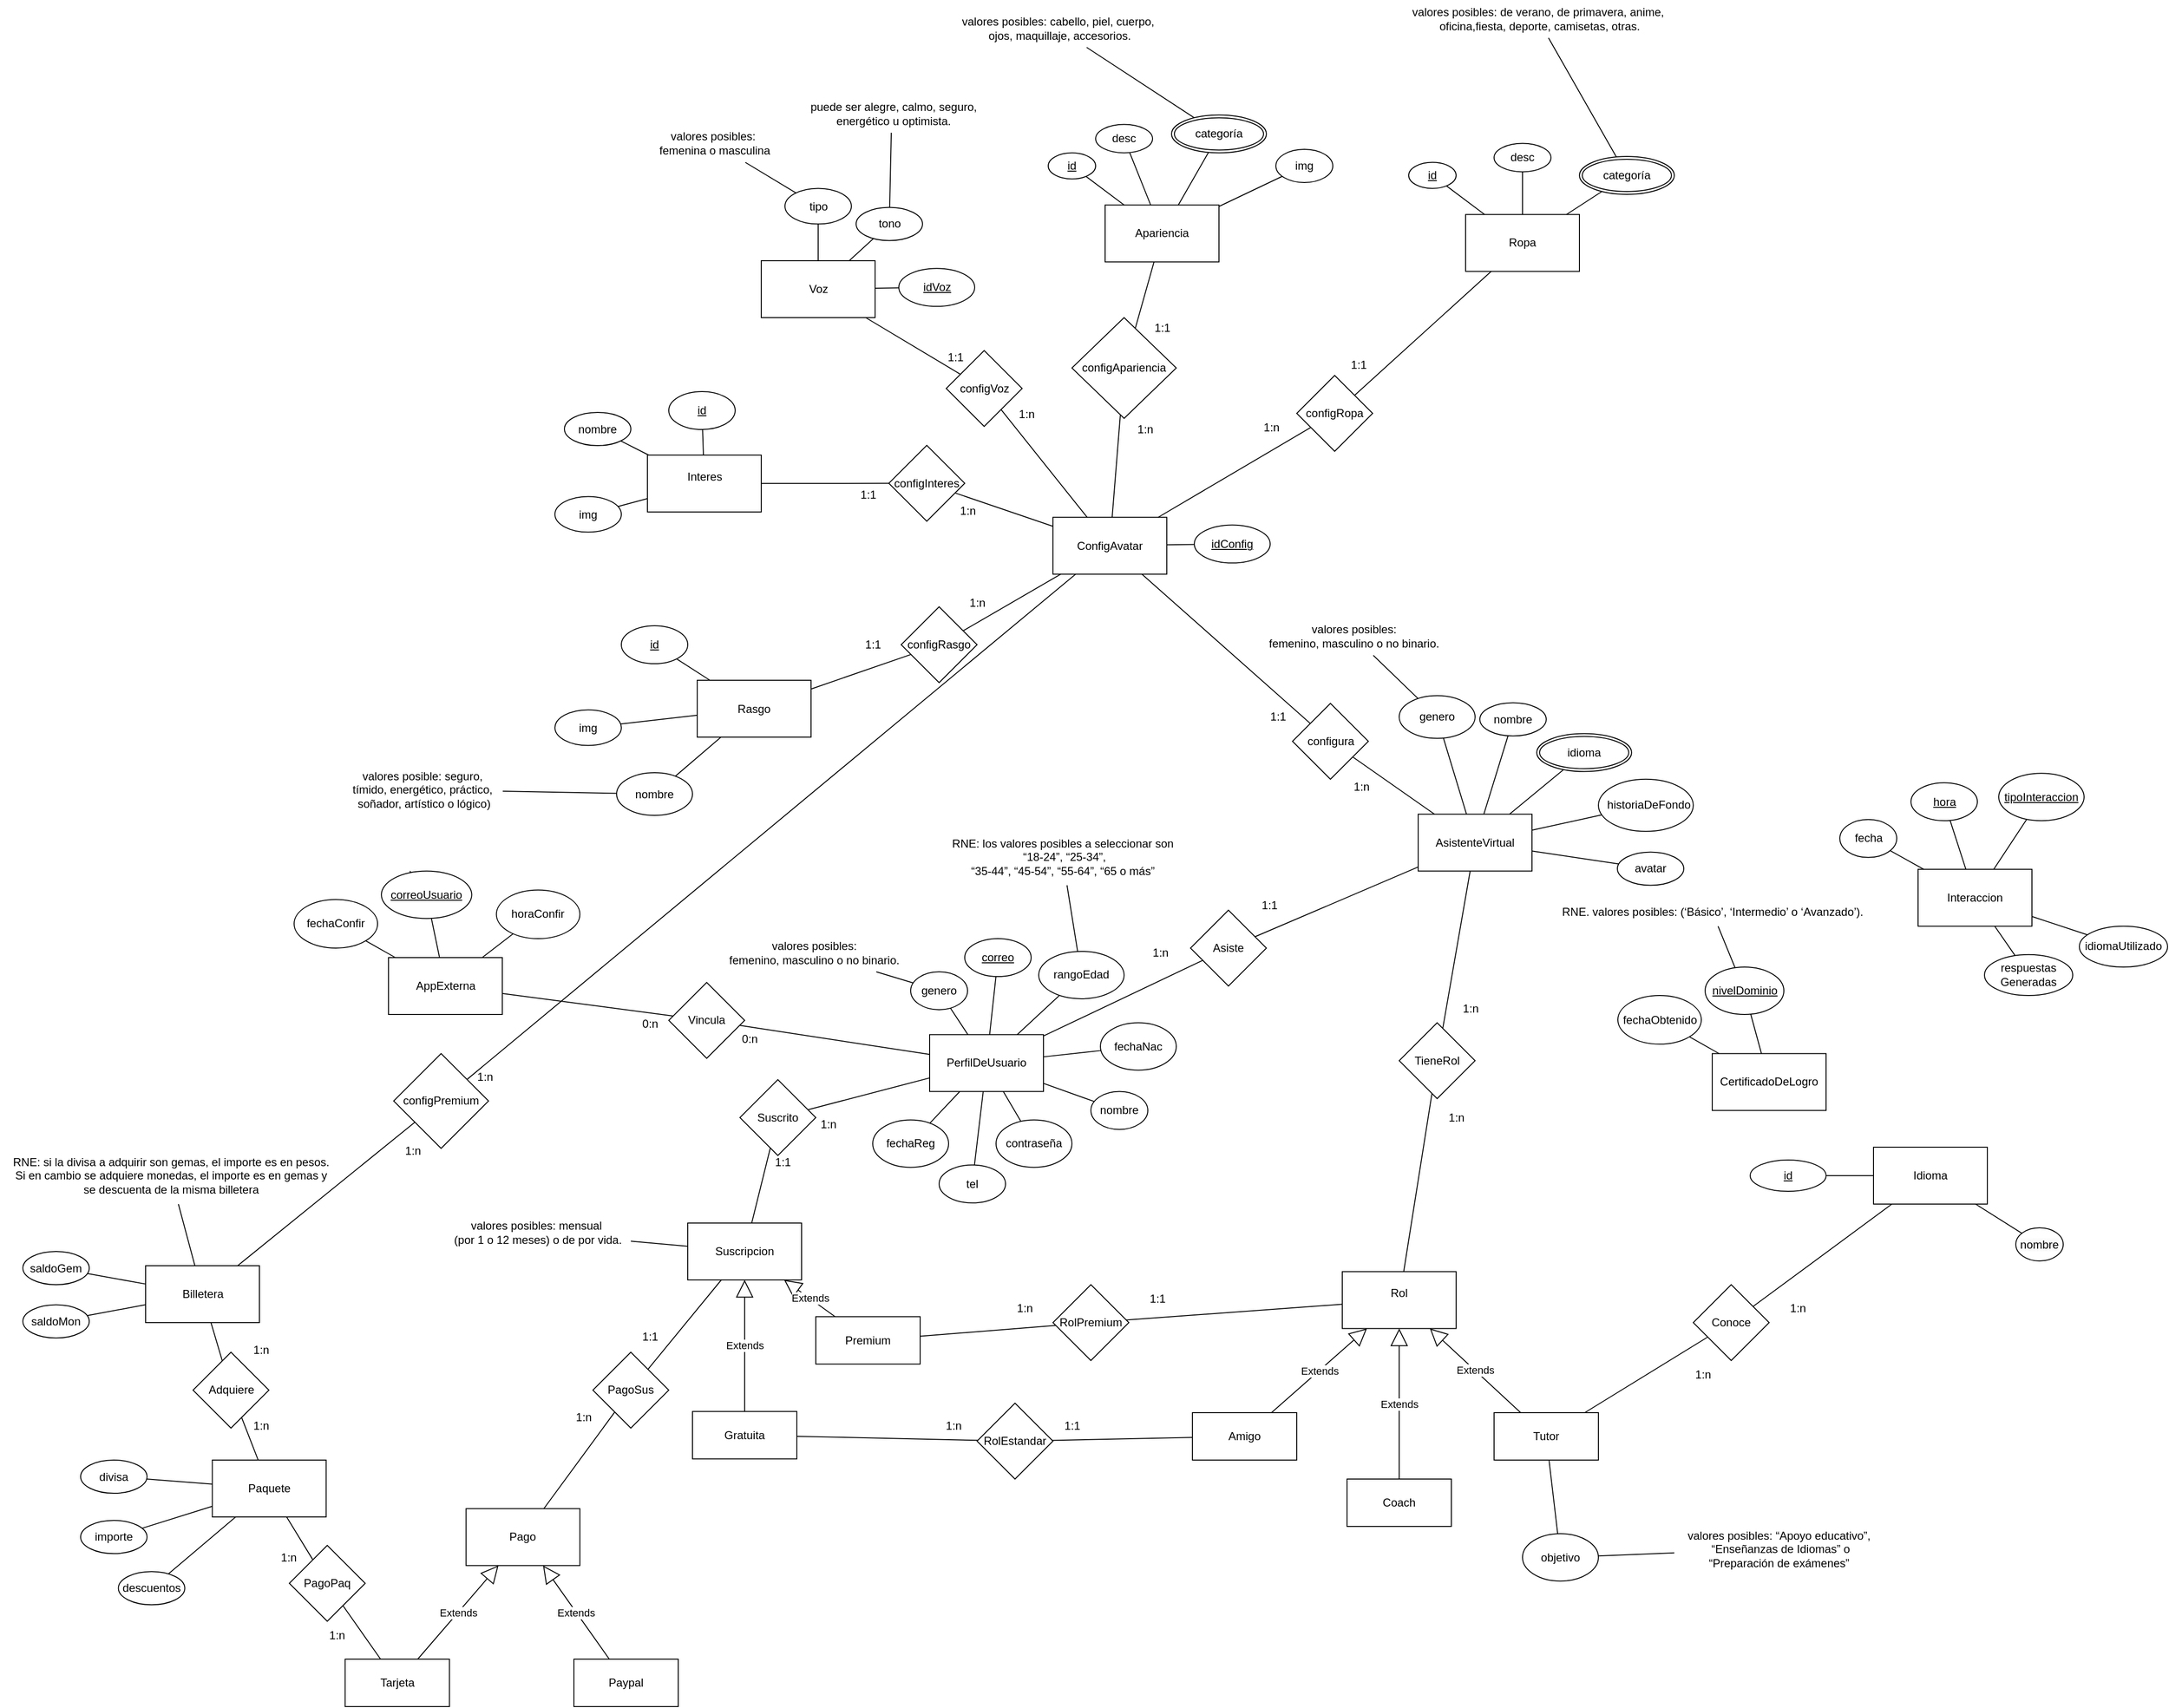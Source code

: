 <mxfile version="24.7.17">
  <diagram name="Page-1" id="PZSjXGrZAQiPclHjUj1C">
    <mxGraphModel dx="4567" dy="1324" grid="1" gridSize="10" guides="1" tooltips="1" connect="1" arrows="1" fold="1" page="1" pageScale="1" pageWidth="850" pageHeight="1100" math="0" shadow="0">
      <root>
        <mxCell id="0" />
        <mxCell id="1" parent="0" />
        <mxCell id="Rh4NYGwO05SISdUezt3Q-26" value="PerfilDeUsuario" style="rounded=0;whiteSpace=wrap;html=1;" parent="1" vertex="1">
          <mxGeometry x="-475" y="1251.25" width="120" height="60" as="geometry" />
        </mxCell>
        <mxCell id="Rh4NYGwO05SISdUezt3Q-31" value="nombre" style="ellipse;whiteSpace=wrap;html=1;" parent="1" vertex="1">
          <mxGeometry x="-305" y="1311.25" width="60" height="40" as="geometry" />
        </mxCell>
        <mxCell id="Rh4NYGwO05SISdUezt3Q-32" value="contraseña" style="ellipse;whiteSpace=wrap;html=1;" parent="1" vertex="1">
          <mxGeometry x="-405" y="1341.25" width="80" height="50" as="geometry" />
        </mxCell>
        <mxCell id="Rh4NYGwO05SISdUezt3Q-33" value="fechaNac" style="ellipse;whiteSpace=wrap;html=1;" parent="1" vertex="1">
          <mxGeometry x="-295" y="1238.75" width="80" height="50" as="geometry" />
        </mxCell>
        <mxCell id="Rh4NYGwO05SISdUezt3Q-39" style="rounded=0;orthogonalLoop=1;jettySize=auto;html=1;endArrow=none;endFill=0;" parent="1" source="Rh4NYGwO05SISdUezt3Q-34" target="Rh4NYGwO05SISdUezt3Q-26" edge="1">
          <mxGeometry relative="1" as="geometry" />
        </mxCell>
        <mxCell id="Rh4NYGwO05SISdUezt3Q-34" value="fechaReg" style="ellipse;whiteSpace=wrap;html=1;" parent="1" vertex="1">
          <mxGeometry x="-535" y="1341.25" width="80" height="50" as="geometry" />
        </mxCell>
        <mxCell id="Rh4NYGwO05SISdUezt3Q-35" value="rangoEdad" style="ellipse;whiteSpace=wrap;html=1;" parent="1" vertex="1">
          <mxGeometry x="-360" y="1163.44" width="90" height="50" as="geometry" />
        </mxCell>
        <mxCell id="Rh4NYGwO05SISdUezt3Q-36" value="genero" style="ellipse;whiteSpace=wrap;html=1;" parent="1" vertex="1">
          <mxGeometry x="-495" y="1185" width="60" height="40" as="geometry" />
        </mxCell>
        <mxCell id="Rh4NYGwO05SISdUezt3Q-37" value="tel" style="ellipse;whiteSpace=wrap;html=1;" parent="1" vertex="1">
          <mxGeometry x="-465" y="1388.75" width="70" height="40" as="geometry" />
        </mxCell>
        <mxCell id="Rh4NYGwO05SISdUezt3Q-41" style="rounded=0;orthogonalLoop=1;jettySize=auto;html=1;endArrow=none;endFill=0;" parent="1" source="Rh4NYGwO05SISdUezt3Q-132" target="Rh4NYGwO05SISdUezt3Q-26" edge="1">
          <mxGeometry relative="1" as="geometry" />
        </mxCell>
        <mxCell id="Rh4NYGwO05SISdUezt3Q-43" style="rounded=0;orthogonalLoop=1;jettySize=auto;html=1;endArrow=none;endFill=0;" parent="1" source="Rh4NYGwO05SISdUezt3Q-37" target="Rh4NYGwO05SISdUezt3Q-26" edge="1">
          <mxGeometry relative="1" as="geometry">
            <mxPoint x="-483" y="1209.25" as="sourcePoint" />
            <mxPoint x="-445" y="1263.25" as="targetPoint" />
          </mxGeometry>
        </mxCell>
        <mxCell id="Rh4NYGwO05SISdUezt3Q-44" style="rounded=0;orthogonalLoop=1;jettySize=auto;html=1;endArrow=none;endFill=0;" parent="1" source="Rh4NYGwO05SISdUezt3Q-36" target="Rh4NYGwO05SISdUezt3Q-26" edge="1">
          <mxGeometry relative="1" as="geometry">
            <mxPoint x="-345" y="1211.25" as="sourcePoint" />
            <mxPoint x="-435" y="1273.25" as="targetPoint" />
          </mxGeometry>
        </mxCell>
        <mxCell id="Rh4NYGwO05SISdUezt3Q-45" style="rounded=0;orthogonalLoop=1;jettySize=auto;html=1;endArrow=none;endFill=0;" parent="1" source="Rh4NYGwO05SISdUezt3Q-35" target="Rh4NYGwO05SISdUezt3Q-26" edge="1">
          <mxGeometry relative="1" as="geometry">
            <mxPoint x="-328" y="1214.25" as="sourcePoint" />
            <mxPoint x="-375" y="1261.25" as="targetPoint" />
          </mxGeometry>
        </mxCell>
        <mxCell id="Rh4NYGwO05SISdUezt3Q-46" style="rounded=0;orthogonalLoop=1;jettySize=auto;html=1;endArrow=none;endFill=0;" parent="1" source="Rh4NYGwO05SISdUezt3Q-26" target="Rh4NYGwO05SISdUezt3Q-33" edge="1">
          <mxGeometry relative="1" as="geometry">
            <mxPoint x="-318" y="1224.25" as="sourcePoint" />
            <mxPoint x="-365" y="1271.25" as="targetPoint" />
          </mxGeometry>
        </mxCell>
        <mxCell id="Rh4NYGwO05SISdUezt3Q-47" style="rounded=0;orthogonalLoop=1;jettySize=auto;html=1;endArrow=none;endFill=0;" parent="1" source="Rh4NYGwO05SISdUezt3Q-31" target="Rh4NYGwO05SISdUezt3Q-26" edge="1">
          <mxGeometry relative="1" as="geometry">
            <mxPoint x="-308" y="1234.25" as="sourcePoint" />
            <mxPoint x="-355" y="1281.25" as="targetPoint" />
          </mxGeometry>
        </mxCell>
        <mxCell id="Rh4NYGwO05SISdUezt3Q-48" style="rounded=0;orthogonalLoop=1;jettySize=auto;html=1;endArrow=none;endFill=0;" parent="1" source="Rh4NYGwO05SISdUezt3Q-26" target="Rh4NYGwO05SISdUezt3Q-32" edge="1">
          <mxGeometry relative="1" as="geometry">
            <mxPoint x="-298" y="1244.25" as="sourcePoint" />
            <mxPoint x="-345" y="1291.25" as="targetPoint" />
          </mxGeometry>
        </mxCell>
        <mxCell id="Rh4NYGwO05SISdUezt3Q-49" value="AsistenteVirtual" style="rounded=0;whiteSpace=wrap;html=1;" parent="1" vertex="1">
          <mxGeometry x="40" y="1018.75" width="120" height="60" as="geometry" />
        </mxCell>
        <mxCell id="Rh4NYGwO05SISdUezt3Q-50" value="nombre" style="ellipse;whiteSpace=wrap;html=1;" parent="1" vertex="1">
          <mxGeometry x="105" y="901.25" width="70" height="35" as="geometry" />
        </mxCell>
        <mxCell id="Rh4NYGwO05SISdUezt3Q-54" style="rounded=0;orthogonalLoop=1;jettySize=auto;html=1;endArrow=none;endFill=0;" parent="1" source="Rh4NYGwO05SISdUezt3Q-55" target="Rh4NYGwO05SISdUezt3Q-49" edge="1">
          <mxGeometry relative="1" as="geometry" />
        </mxCell>
        <mxCell id="Rh4NYGwO05SISdUezt3Q-55" value="avatar" style="ellipse;whiteSpace=wrap;html=1;" parent="1" vertex="1">
          <mxGeometry x="250" y="1058.75" width="70" height="35" as="geometry" />
        </mxCell>
        <mxCell id="Rh4NYGwO05SISdUezt3Q-56" value="&amp;nbsp; historiaDeFondo" style="ellipse;whiteSpace=wrap;html=1;" parent="1" vertex="1">
          <mxGeometry x="230" y="981.88" width="100" height="55" as="geometry" />
        </mxCell>
        <mxCell id="Rh4NYGwO05SISdUezt3Q-57" value="genero" style="ellipse;whiteSpace=wrap;html=1;" parent="1" vertex="1">
          <mxGeometry x="20" y="893.75" width="80" height="45" as="geometry" />
        </mxCell>
        <mxCell id="Rh4NYGwO05SISdUezt3Q-59" style="rounded=0;orthogonalLoop=1;jettySize=auto;html=1;endArrow=none;endFill=0;" parent="1" source="Rh4NYGwO05SISdUezt3Q-50" target="Rh4NYGwO05SISdUezt3Q-49" edge="1">
          <mxGeometry relative="1" as="geometry" />
        </mxCell>
        <mxCell id="Rh4NYGwO05SISdUezt3Q-61" style="rounded=0;orthogonalLoop=1;jettySize=auto;html=1;endArrow=none;endFill=0;" parent="1" source="Rh4NYGwO05SISdUezt3Q-57" target="Rh4NYGwO05SISdUezt3Q-49" edge="1">
          <mxGeometry relative="1" as="geometry">
            <mxPoint x="337" y="1044.25" as="sourcePoint" />
            <mxPoint x="375" y="1098.25" as="targetPoint" />
          </mxGeometry>
        </mxCell>
        <mxCell id="Rh4NYGwO05SISdUezt3Q-66" value="idioma" style="ellipse;shape=doubleEllipse;margin=3;whiteSpace=wrap;html=1;align=center;" parent="1" vertex="1">
          <mxGeometry x="165" y="933.75" width="100" height="40" as="geometry" />
        </mxCell>
        <mxCell id="Rh4NYGwO05SISdUezt3Q-68" style="rounded=0;orthogonalLoop=1;jettySize=auto;html=1;endArrow=none;endFill=0;" parent="1" source="Rh4NYGwO05SISdUezt3Q-66" target="Rh4NYGwO05SISdUezt3Q-49" edge="1">
          <mxGeometry relative="1" as="geometry">
            <mxPoint x="482" y="1039.25" as="sourcePoint" />
            <mxPoint x="435" y="1086.25" as="targetPoint" />
          </mxGeometry>
        </mxCell>
        <mxCell id="Rh4NYGwO05SISdUezt3Q-69" value="Idioma" style="rounded=0;whiteSpace=wrap;html=1;" parent="1" vertex="1">
          <mxGeometry x="520" y="1370" width="120" height="60" as="geometry" />
        </mxCell>
        <mxCell id="Rh4NYGwO05SISdUezt3Q-70" value="id" style="ellipse;whiteSpace=wrap;html=1;align=center;fontStyle=4;" parent="1" vertex="1">
          <mxGeometry x="390" y="1383.5" width="80" height="33" as="geometry" />
        </mxCell>
        <mxCell id="Rh4NYGwO05SISdUezt3Q-71" value="&lt;br&gt;&lt;span style=&quot;color: rgb(0, 0, 0); font-family: Helvetica; font-size: 12px; font-style: normal; font-variant-ligatures: normal; font-variant-caps: normal; font-weight: 400; letter-spacing: normal; orphans: 2; text-align: center; text-indent: 0px; text-transform: none; widows: 2; word-spacing: 0px; -webkit-text-stroke-width: 0px; white-space: normal; background-color: rgb(251, 251, 251); float: none; display: inline !important;&quot;&gt;nombre&lt;/span&gt;&lt;div&gt;&lt;br/&gt;&lt;/div&gt;" style="ellipse;whiteSpace=wrap;html=1;" parent="1" vertex="1">
          <mxGeometry x="670" y="1455" width="50" height="35" as="geometry" />
        </mxCell>
        <mxCell id="Rh4NYGwO05SISdUezt3Q-72" style="rounded=0;orthogonalLoop=1;jettySize=auto;html=1;endArrow=none;endFill=0;" parent="1" source="Rh4NYGwO05SISdUezt3Q-69" target="Rh4NYGwO05SISdUezt3Q-71" edge="1">
          <mxGeometry relative="1" as="geometry">
            <mxPoint x="445" y="1268" as="sourcePoint" />
            <mxPoint x="488" y="1284" as="targetPoint" />
          </mxGeometry>
        </mxCell>
        <mxCell id="Rh4NYGwO05SISdUezt3Q-73" style="rounded=0;orthogonalLoop=1;jettySize=auto;html=1;endArrow=none;endFill=0;" parent="1" source="Rh4NYGwO05SISdUezt3Q-70" target="Rh4NYGwO05SISdUezt3Q-69" edge="1">
          <mxGeometry relative="1" as="geometry">
            <mxPoint x="455" y="1278" as="sourcePoint" />
            <mxPoint x="498" y="1294" as="targetPoint" />
          </mxGeometry>
        </mxCell>
        <mxCell id="Rh4NYGwO05SISdUezt3Q-74" value="Voz" style="rounded=0;whiteSpace=wrap;html=1;" parent="1" vertex="1">
          <mxGeometry x="-652.5" y="435" width="120" height="60" as="geometry" />
        </mxCell>
        <mxCell id="Rh4NYGwO05SISdUezt3Q-75" value="tipo" style="ellipse;whiteSpace=wrap;html=1;" parent="1" vertex="1">
          <mxGeometry x="-627.5" y="358.75" width="70" height="37.5" as="geometry" />
        </mxCell>
        <mxCell id="Rh4NYGwO05SISdUezt3Q-78" value="tono" style="ellipse;whiteSpace=wrap;html=1;" parent="1" vertex="1">
          <mxGeometry x="-552.5" y="378.75" width="70" height="35" as="geometry" />
        </mxCell>
        <mxCell id="Rh4NYGwO05SISdUezt3Q-80" style="rounded=0;orthogonalLoop=1;jettySize=auto;html=1;endArrow=none;endFill=0;" parent="1" source="Rh4NYGwO05SISdUezt3Q-74" target="Rh4NYGwO05SISdUezt3Q-131" edge="1">
          <mxGeometry relative="1" as="geometry">
            <mxPoint x="-980.5" y="314.25" as="sourcePoint" />
            <mxPoint x="-487.385" y="460.265" as="targetPoint" />
          </mxGeometry>
        </mxCell>
        <mxCell id="Rh4NYGwO05SISdUezt3Q-83" style="rounded=0;orthogonalLoop=1;jettySize=auto;html=1;endArrow=none;endFill=0;" parent="1" source="Rh4NYGwO05SISdUezt3Q-78" target="Rh4NYGwO05SISdUezt3Q-74" edge="1">
          <mxGeometry relative="1" as="geometry">
            <mxPoint x="-602.5" y="534.25" as="sourcePoint" />
            <mxPoint x="-688.5" y="560.25" as="targetPoint" />
          </mxGeometry>
        </mxCell>
        <mxCell id="Rh4NYGwO05SISdUezt3Q-84" style="rounded=0;orthogonalLoop=1;jettySize=auto;html=1;endArrow=none;endFill=0;" parent="1" source="Rh4NYGwO05SISdUezt3Q-75" target="Rh4NYGwO05SISdUezt3Q-74" edge="1">
          <mxGeometry relative="1" as="geometry">
            <mxPoint x="-742.729" y="486.38" as="sourcePoint" />
            <mxPoint x="-678.5" y="570.25" as="targetPoint" />
          </mxGeometry>
        </mxCell>
        <mxCell id="Rh4NYGwO05SISdUezt3Q-123" value="Rasgo" style="rounded=0;whiteSpace=wrap;html=1;" parent="1" vertex="1">
          <mxGeometry x="-720" y="877.5" width="120" height="60" as="geometry" />
        </mxCell>
        <mxCell id="Rh4NYGwO05SISdUezt3Q-124" value="img" style="ellipse;whiteSpace=wrap;html=1;" parent="1" vertex="1">
          <mxGeometry x="-870" y="908.75" width="70" height="37.5" as="geometry" />
        </mxCell>
        <mxCell id="Rh4NYGwO05SISdUezt3Q-125" value="nombre" style="ellipse;whiteSpace=wrap;html=1;" parent="1" vertex="1">
          <mxGeometry x="-805" y="975" width="80" height="45" as="geometry" />
        </mxCell>
        <mxCell id="Rh4NYGwO05SISdUezt3Q-127" style="rounded=0;orthogonalLoop=1;jettySize=auto;html=1;endArrow=none;endFill=0;" parent="1" source="Rh4NYGwO05SISdUezt3Q-123" target="Rh4NYGwO05SISdUezt3Q-130" edge="1">
          <mxGeometry relative="1" as="geometry">
            <mxPoint x="-1078" y="735.5" as="sourcePoint" />
            <mxPoint x="-1115" y="798.5" as="targetPoint" />
          </mxGeometry>
        </mxCell>
        <mxCell id="Rh4NYGwO05SISdUezt3Q-128" style="rounded=0;orthogonalLoop=1;jettySize=auto;html=1;endArrow=none;endFill=0;" parent="1" source="Rh4NYGwO05SISdUezt3Q-125" target="Rh4NYGwO05SISdUezt3Q-123" edge="1">
          <mxGeometry relative="1" as="geometry">
            <mxPoint x="-763.875" y="976.712" as="sourcePoint" />
            <mxPoint x="-786" y="981.5" as="targetPoint" />
          </mxGeometry>
        </mxCell>
        <mxCell id="Rh4NYGwO05SISdUezt3Q-129" style="rounded=0;orthogonalLoop=1;jettySize=auto;html=1;endArrow=none;endFill=0;" parent="1" source="Rh4NYGwO05SISdUezt3Q-124" target="Rh4NYGwO05SISdUezt3Q-123" edge="1">
          <mxGeometry relative="1" as="geometry">
            <mxPoint x="-840.229" y="907.63" as="sourcePoint" />
            <mxPoint x="-776" y="991.5" as="targetPoint" />
          </mxGeometry>
        </mxCell>
        <mxCell id="Rh4NYGwO05SISdUezt3Q-130" value="id" style="ellipse;whiteSpace=wrap;html=1;align=center;fontStyle=4;" parent="1" vertex="1">
          <mxGeometry x="-800" y="820" width="70" height="40" as="geometry" />
        </mxCell>
        <mxCell id="Rh4NYGwO05SISdUezt3Q-131" value="idVoz" style="ellipse;whiteSpace=wrap;html=1;align=center;fontStyle=4;" parent="1" vertex="1">
          <mxGeometry x="-507.5" y="443.13" width="80" height="40" as="geometry" />
        </mxCell>
        <mxCell id="Rh4NYGwO05SISdUezt3Q-132" value="correo" style="ellipse;whiteSpace=wrap;html=1;align=center;fontStyle=4;" parent="1" vertex="1">
          <mxGeometry x="-438" y="1150" width="70" height="40" as="geometry" />
        </mxCell>
        <mxCell id="Rh4NYGwO05SISdUezt3Q-135" value="&lt;div&gt;Interes&lt;/div&gt;&lt;div&gt;&lt;br&gt;&lt;/div&gt;" style="rounded=0;whiteSpace=wrap;html=1;" parent="1" vertex="1">
          <mxGeometry x="-772.5" y="640" width="120" height="60" as="geometry" />
        </mxCell>
        <mxCell id="Rh4NYGwO05SISdUezt3Q-136" value="img" style="ellipse;whiteSpace=wrap;html=1;" parent="1" vertex="1">
          <mxGeometry x="-870" y="683.75" width="70" height="37.5" as="geometry" />
        </mxCell>
        <mxCell id="Rh4NYGwO05SISdUezt3Q-137" value="nombre" style="ellipse;whiteSpace=wrap;html=1;" parent="1" vertex="1">
          <mxGeometry x="-860" y="595" width="70" height="35" as="geometry" />
        </mxCell>
        <mxCell id="Rh4NYGwO05SISdUezt3Q-139" style="rounded=0;orthogonalLoop=1;jettySize=auto;html=1;endArrow=none;endFill=0;" parent="1" source="Rh4NYGwO05SISdUezt3Q-137" target="Rh4NYGwO05SISdUezt3Q-135" edge="1">
          <mxGeometry relative="1" as="geometry">
            <mxPoint x="-725" y="740.5" as="sourcePoint" />
            <mxPoint x="-811" y="766.5" as="targetPoint" />
          </mxGeometry>
        </mxCell>
        <mxCell id="Rh4NYGwO05SISdUezt3Q-140" style="rounded=0;orthogonalLoop=1;jettySize=auto;html=1;endArrow=none;endFill=0;" parent="1" source="Rh4NYGwO05SISdUezt3Q-136" target="Rh4NYGwO05SISdUezt3Q-135" edge="1">
          <mxGeometry relative="1" as="geometry">
            <mxPoint x="-865.229" y="692.63" as="sourcePoint" />
            <mxPoint x="-801" y="776.5" as="targetPoint" />
          </mxGeometry>
        </mxCell>
        <mxCell id="Rh4NYGwO05SISdUezt3Q-142" value="Apariencia" style="rounded=0;whiteSpace=wrap;html=1;" parent="1" vertex="1">
          <mxGeometry x="-290" y="376.25" width="120" height="60" as="geometry" />
        </mxCell>
        <mxCell id="Rh4NYGwO05SISdUezt3Q-143" value="img" style="ellipse;whiteSpace=wrap;html=1;" parent="1" vertex="1">
          <mxGeometry x="-110" y="317.5" width="60" height="35" as="geometry" />
        </mxCell>
        <mxCell id="Rh4NYGwO05SISdUezt3Q-144" value="desc" style="ellipse;whiteSpace=wrap;html=1;" parent="1" vertex="1">
          <mxGeometry x="-300" y="291.25" width="60" height="30" as="geometry" />
        </mxCell>
        <mxCell id="Rh4NYGwO05SISdUezt3Q-145" style="rounded=0;orthogonalLoop=1;jettySize=auto;html=1;endArrow=none;endFill=0;" parent="1" source="Rh4NYGwO05SISdUezt3Q-142" target="Rh4NYGwO05SISdUezt3Q-148" edge="1">
          <mxGeometry relative="1" as="geometry">
            <mxPoint x="-648" y="224.25" as="sourcePoint" />
            <mxPoint x="-685" y="287.25" as="targetPoint" />
          </mxGeometry>
        </mxCell>
        <mxCell id="Rh4NYGwO05SISdUezt3Q-146" style="rounded=0;orthogonalLoop=1;jettySize=auto;html=1;endArrow=none;endFill=0;" parent="1" source="Rh4NYGwO05SISdUezt3Q-144" target="Rh4NYGwO05SISdUezt3Q-142" edge="1">
          <mxGeometry relative="1" as="geometry">
            <mxPoint x="-270" y="444.25" as="sourcePoint" />
            <mxPoint x="-356" y="470.25" as="targetPoint" />
          </mxGeometry>
        </mxCell>
        <mxCell id="Rh4NYGwO05SISdUezt3Q-147" style="rounded=0;orthogonalLoop=1;jettySize=auto;html=1;endArrow=none;endFill=0;" parent="1" source="Rh4NYGwO05SISdUezt3Q-143" target="Rh4NYGwO05SISdUezt3Q-142" edge="1">
          <mxGeometry relative="1" as="geometry">
            <mxPoint x="-410.229" y="396.38" as="sourcePoint" />
            <mxPoint x="-346" y="480.25" as="targetPoint" />
          </mxGeometry>
        </mxCell>
        <mxCell id="Rh4NYGwO05SISdUezt3Q-148" value="id" style="ellipse;whiteSpace=wrap;html=1;align=center;fontStyle=4;" parent="1" vertex="1">
          <mxGeometry x="-350" y="321.25" width="50" height="27.5" as="geometry" />
        </mxCell>
        <mxCell id="Rh4NYGwO05SISdUezt3Q-149" value="categoría" style="ellipse;shape=doubleEllipse;margin=3;whiteSpace=wrap;html=1;align=center;" parent="1" vertex="1">
          <mxGeometry x="-220" y="281.25" width="100" height="40" as="geometry" />
        </mxCell>
        <mxCell id="Rh4NYGwO05SISdUezt3Q-150" style="rounded=0;orthogonalLoop=1;jettySize=auto;html=1;endArrow=none;endFill=0;" parent="1" source="Rh4NYGwO05SISdUezt3Q-149" target="Rh4NYGwO05SISdUezt3Q-142" edge="1">
          <mxGeometry relative="1" as="geometry">
            <mxPoint x="-302" y="302.25" as="sourcePoint" />
            <mxPoint x="-241" y="386.25" as="targetPoint" />
          </mxGeometry>
        </mxCell>
        <mxCell id="Rh4NYGwO05SISdUezt3Q-151" value="Ropa" style="rounded=0;whiteSpace=wrap;html=1;" parent="1" vertex="1">
          <mxGeometry x="90" y="386.25" width="120" height="60" as="geometry" />
        </mxCell>
        <mxCell id="Rh4NYGwO05SISdUezt3Q-153" value="desc" style="ellipse;whiteSpace=wrap;html=1;" parent="1" vertex="1">
          <mxGeometry x="120" y="311.25" width="60" height="30" as="geometry" />
        </mxCell>
        <mxCell id="Rh4NYGwO05SISdUezt3Q-154" style="rounded=0;orthogonalLoop=1;jettySize=auto;html=1;endArrow=none;endFill=0;" parent="1" source="Rh4NYGwO05SISdUezt3Q-151" target="Rh4NYGwO05SISdUezt3Q-157" edge="1">
          <mxGeometry relative="1" as="geometry">
            <mxPoint x="-268" y="234.25" as="sourcePoint" />
            <mxPoint x="-305" y="297.25" as="targetPoint" />
          </mxGeometry>
        </mxCell>
        <mxCell id="Rh4NYGwO05SISdUezt3Q-155" style="rounded=0;orthogonalLoop=1;jettySize=auto;html=1;endArrow=none;endFill=0;" parent="1" source="Rh4NYGwO05SISdUezt3Q-153" target="Rh4NYGwO05SISdUezt3Q-151" edge="1">
          <mxGeometry relative="1" as="geometry">
            <mxPoint x="110" y="454.25" as="sourcePoint" />
            <mxPoint x="24" y="480.25" as="targetPoint" />
          </mxGeometry>
        </mxCell>
        <mxCell id="Rh4NYGwO05SISdUezt3Q-157" value="id" style="ellipse;whiteSpace=wrap;html=1;align=center;fontStyle=4;" parent="1" vertex="1">
          <mxGeometry x="30" y="331.25" width="50" height="27.5" as="geometry" />
        </mxCell>
        <mxCell id="Rh4NYGwO05SISdUezt3Q-158" value="categoría" style="ellipse;shape=doubleEllipse;margin=3;whiteSpace=wrap;html=1;align=center;" parent="1" vertex="1">
          <mxGeometry x="210" y="325" width="100" height="40" as="geometry" />
        </mxCell>
        <mxCell id="Rh4NYGwO05SISdUezt3Q-159" style="rounded=0;orthogonalLoop=1;jettySize=auto;html=1;endArrow=none;endFill=0;" parent="1" source="Rh4NYGwO05SISdUezt3Q-158" target="Rh4NYGwO05SISdUezt3Q-151" edge="1">
          <mxGeometry relative="1" as="geometry">
            <mxPoint x="78" y="312.25" as="sourcePoint" />
            <mxPoint x="139" y="396.25" as="targetPoint" />
          </mxGeometry>
        </mxCell>
        <mxCell id="3TIy69d771nKiDWh88w1-1" value="Asiste" style="rhombus;whiteSpace=wrap;html=1;" parent="1" vertex="1">
          <mxGeometry x="-200" y="1120" width="80" height="80" as="geometry" />
        </mxCell>
        <mxCell id="3TIy69d771nKiDWh88w1-4" style="rounded=0;orthogonalLoop=1;jettySize=auto;html=1;endArrow=none;endFill=0;" parent="1" source="3TIy69d771nKiDWh88w1-1" target="Rh4NYGwO05SISdUezt3Q-49" edge="1">
          <mxGeometry relative="1" as="geometry">
            <mxPoint x="270" y="1008" as="sourcePoint" />
            <mxPoint x="170" y="1040" as="targetPoint" />
          </mxGeometry>
        </mxCell>
        <mxCell id="3TIy69d771nKiDWh88w1-28" style="rounded=0;orthogonalLoop=1;jettySize=auto;html=1;endArrow=none;endFill=0;" parent="1" source="Rh4NYGwO05SISdUezt3Q-135" target="3TIy69d771nKiDWh88w1-29" edge="1">
          <mxGeometry relative="1" as="geometry">
            <mxPoint x="-790.001" y="490" as="sourcePoint" />
            <mxPoint x="-731.92" y="604.744" as="targetPoint" />
          </mxGeometry>
        </mxCell>
        <mxCell id="3TIy69d771nKiDWh88w1-29" value="id" style="ellipse;whiteSpace=wrap;html=1;align=center;fontStyle=4;" parent="1" vertex="1">
          <mxGeometry x="-750" y="573" width="70" height="40" as="geometry" />
        </mxCell>
        <mxCell id="3TIy69d771nKiDWh88w1-51" value="ConfigAvatar" style="rounded=0;whiteSpace=wrap;html=1;" parent="1" vertex="1">
          <mxGeometry x="-345" y="705.62" width="120" height="60" as="geometry" />
        </mxCell>
        <mxCell id="3TIy69d771nKiDWh88w1-54" style="rounded=0;orthogonalLoop=1;jettySize=auto;html=1;endArrow=none;endFill=0;" parent="1" source="3TIy69d771nKiDWh88w1-51" target="3TIy69d771nKiDWh88w1-57" edge="1">
          <mxGeometry relative="1" as="geometry">
            <mxPoint x="-673" y="584.87" as="sourcePoint" />
            <mxPoint x="-179.885" y="730.885" as="targetPoint" />
          </mxGeometry>
        </mxCell>
        <mxCell id="3TIy69d771nKiDWh88w1-57" value="idConfig" style="ellipse;whiteSpace=wrap;html=1;align=center;fontStyle=4;" parent="1" vertex="1">
          <mxGeometry x="-196" y="713.75" width="80" height="40" as="geometry" />
        </mxCell>
        <mxCell id="3TIy69d771nKiDWh88w1-58" value="configRasgo" style="rhombus;whiteSpace=wrap;html=1;" parent="1" vertex="1">
          <mxGeometry x="-505" y="800" width="80" height="80" as="geometry" />
        </mxCell>
        <mxCell id="3TIy69d771nKiDWh88w1-59" style="rounded=0;orthogonalLoop=1;jettySize=auto;html=1;endArrow=none;endFill=0;" parent="1" source="3TIy69d771nKiDWh88w1-58" target="Rh4NYGwO05SISdUezt3Q-123" edge="1">
          <mxGeometry relative="1" as="geometry">
            <mxPoint x="-515" y="788" as="sourcePoint" />
            <mxPoint x="-625" y="832" as="targetPoint" />
          </mxGeometry>
        </mxCell>
        <mxCell id="3TIy69d771nKiDWh88w1-60" style="rounded=0;orthogonalLoop=1;jettySize=auto;html=1;endArrow=none;endFill=0;" parent="1" source="3TIy69d771nKiDWh88w1-51" target="3TIy69d771nKiDWh88w1-58" edge="1">
          <mxGeometry relative="1" as="geometry">
            <mxPoint x="-305" y="839" as="sourcePoint" />
            <mxPoint x="-605" y="830" as="targetPoint" />
          </mxGeometry>
        </mxCell>
        <mxCell id="3TIy69d771nKiDWh88w1-61" value="1:1" style="text;html=1;align=center;verticalAlign=middle;whiteSpace=wrap;rounded=0;" parent="1" vertex="1">
          <mxGeometry x="-557.5" y="824.37" width="45" height="31.25" as="geometry" />
        </mxCell>
        <mxCell id="3TIy69d771nKiDWh88w1-62" value="1:n" style="text;html=1;align=center;verticalAlign=middle;whiteSpace=wrap;rounded=0;" parent="1" vertex="1">
          <mxGeometry x="-447" y="780" width="45" height="31.25" as="geometry" />
        </mxCell>
        <mxCell id="3TIy69d771nKiDWh88w1-63" value="configInteres" style="rhombus;whiteSpace=wrap;html=1;" parent="1" vertex="1">
          <mxGeometry x="-518" y="629.75" width="80" height="80" as="geometry" />
        </mxCell>
        <mxCell id="3TIy69d771nKiDWh88w1-64" style="rounded=0;orthogonalLoop=1;jettySize=auto;html=1;endArrow=none;endFill=0;" parent="1" source="3TIy69d771nKiDWh88w1-63" target="Rh4NYGwO05SISdUezt3Q-135" edge="1">
          <mxGeometry relative="1" as="geometry">
            <mxPoint x="-528" y="617.75" as="sourcePoint" />
            <mxPoint x="-613" y="716" as="targetPoint" />
          </mxGeometry>
        </mxCell>
        <mxCell id="3TIy69d771nKiDWh88w1-65" style="rounded=0;orthogonalLoop=1;jettySize=auto;html=1;endArrow=none;endFill=0;" parent="1" source="3TIy69d771nKiDWh88w1-51" target="3TIy69d771nKiDWh88w1-63" edge="1">
          <mxGeometry relative="1" as="geometry">
            <mxPoint x="-350" y="595" as="sourcePoint" />
            <mxPoint x="-618" y="659.75" as="targetPoint" />
          </mxGeometry>
        </mxCell>
        <mxCell id="3TIy69d771nKiDWh88w1-66" value="1:1" style="text;html=1;align=center;verticalAlign=middle;whiteSpace=wrap;rounded=0;" parent="1" vertex="1">
          <mxGeometry x="-562.5" y="666.63" width="45" height="31.25" as="geometry" />
        </mxCell>
        <mxCell id="3TIy69d771nKiDWh88w1-67" value="1:n" style="text;html=1;align=center;verticalAlign=middle;whiteSpace=wrap;rounded=0;" parent="1" vertex="1">
          <mxGeometry x="-457.5" y="683.75" width="45" height="31.25" as="geometry" />
        </mxCell>
        <mxCell id="3TIy69d771nKiDWh88w1-68" value="configVoz" style="rhombus;whiteSpace=wrap;html=1;" parent="1" vertex="1">
          <mxGeometry x="-457.5" y="529.75" width="80" height="80" as="geometry" />
        </mxCell>
        <mxCell id="3TIy69d771nKiDWh88w1-69" style="rounded=0;orthogonalLoop=1;jettySize=auto;html=1;endArrow=none;endFill=0;" parent="1" source="3TIy69d771nKiDWh88w1-68" target="Rh4NYGwO05SISdUezt3Q-74" edge="1">
          <mxGeometry relative="1" as="geometry">
            <mxPoint x="-467.5" y="517.75" as="sourcePoint" />
            <mxPoint x="-552.5" y="616" as="targetPoint" />
          </mxGeometry>
        </mxCell>
        <mxCell id="3TIy69d771nKiDWh88w1-70" style="rounded=0;orthogonalLoop=1;jettySize=auto;html=1;endArrow=none;endFill=0;" parent="1" source="3TIy69d771nKiDWh88w1-51" target="3TIy69d771nKiDWh88w1-68" edge="1">
          <mxGeometry relative="1" as="geometry">
            <mxPoint x="-289.5" y="495" as="sourcePoint" />
            <mxPoint x="-557.5" y="559.75" as="targetPoint" />
          </mxGeometry>
        </mxCell>
        <mxCell id="3TIy69d771nKiDWh88w1-71" value="1:1" style="text;html=1;align=center;verticalAlign=middle;whiteSpace=wrap;rounded=0;" parent="1" vertex="1">
          <mxGeometry x="-470" y="521.25" width="45" height="31.25" as="geometry" />
        </mxCell>
        <mxCell id="3TIy69d771nKiDWh88w1-72" value="1:n" style="text;html=1;align=center;verticalAlign=middle;whiteSpace=wrap;rounded=0;" parent="1" vertex="1">
          <mxGeometry x="-395" y="581.75" width="45" height="31.25" as="geometry" />
        </mxCell>
        <mxCell id="3TIy69d771nKiDWh88w1-73" value="configApariencia" style="rhombus;whiteSpace=wrap;html=1;" parent="1" vertex="1">
          <mxGeometry x="-325" y="495" width="110" height="106.25" as="geometry" />
        </mxCell>
        <mxCell id="3TIy69d771nKiDWh88w1-74" style="rounded=0;orthogonalLoop=1;jettySize=auto;html=1;endArrow=none;endFill=0;" parent="1" source="3TIy69d771nKiDWh88w1-73" target="3TIy69d771nKiDWh88w1-51" edge="1">
          <mxGeometry relative="1" as="geometry">
            <mxPoint x="-228" y="517.75" as="sourcePoint" />
            <mxPoint x="-313" y="616" as="targetPoint" />
          </mxGeometry>
        </mxCell>
        <mxCell id="3TIy69d771nKiDWh88w1-75" style="rounded=0;orthogonalLoop=1;jettySize=auto;html=1;endArrow=none;endFill=0;" parent="1" source="Rh4NYGwO05SISdUezt3Q-142" target="3TIy69d771nKiDWh88w1-73" edge="1">
          <mxGeometry relative="1" as="geometry">
            <mxPoint x="-50" y="495" as="sourcePoint" />
            <mxPoint x="-318" y="559.75" as="targetPoint" />
          </mxGeometry>
        </mxCell>
        <mxCell id="3TIy69d771nKiDWh88w1-76" value="1:1" style="text;html=1;align=center;verticalAlign=middle;whiteSpace=wrap;rounded=0;" parent="1" vertex="1">
          <mxGeometry x="-252.5" y="490" width="45" height="31.25" as="geometry" />
        </mxCell>
        <mxCell id="3TIy69d771nKiDWh88w1-77" value="1:n" style="text;html=1;align=center;verticalAlign=middle;whiteSpace=wrap;rounded=0;" parent="1" vertex="1">
          <mxGeometry x="-270" y="596.88" width="45" height="31.25" as="geometry" />
        </mxCell>
        <mxCell id="3TIy69d771nKiDWh88w1-78" value="configRopa" style="rhombus;whiteSpace=wrap;html=1;" parent="1" vertex="1">
          <mxGeometry x="-88" y="556" width="80" height="80" as="geometry" />
        </mxCell>
        <mxCell id="3TIy69d771nKiDWh88w1-79" style="rounded=0;orthogonalLoop=1;jettySize=auto;html=1;endArrow=none;endFill=0;" parent="1" source="3TIy69d771nKiDWh88w1-78" target="3TIy69d771nKiDWh88w1-51" edge="1">
          <mxGeometry relative="1" as="geometry">
            <mxPoint x="-98" y="544" as="sourcePoint" />
            <mxPoint x="-183" y="642.25" as="targetPoint" />
          </mxGeometry>
        </mxCell>
        <mxCell id="3TIy69d771nKiDWh88w1-80" style="rounded=0;orthogonalLoop=1;jettySize=auto;html=1;endArrow=none;endFill=0;" parent="1" source="Rh4NYGwO05SISdUezt3Q-151" target="3TIy69d771nKiDWh88w1-78" edge="1">
          <mxGeometry relative="1" as="geometry">
            <mxPoint x="80" y="521.25" as="sourcePoint" />
            <mxPoint x="-188" y="586" as="targetPoint" />
          </mxGeometry>
        </mxCell>
        <mxCell id="3TIy69d771nKiDWh88w1-81" value="1:1" style="text;html=1;align=center;verticalAlign=middle;whiteSpace=wrap;rounded=0;" parent="1" vertex="1">
          <mxGeometry x="-45" y="529.75" width="45" height="31.25" as="geometry" />
        </mxCell>
        <mxCell id="3TIy69d771nKiDWh88w1-82" value="1:n" style="text;html=1;align=center;verticalAlign=middle;whiteSpace=wrap;rounded=0;" parent="1" vertex="1">
          <mxGeometry x="-137.5" y="595" width="45" height="31.25" as="geometry" />
        </mxCell>
        <mxCell id="3TIy69d771nKiDWh88w1-84" value="configura" style="rhombus;whiteSpace=wrap;html=1;" parent="1" vertex="1">
          <mxGeometry x="-92.5" y="901.88" width="80" height="80" as="geometry" />
        </mxCell>
        <mxCell id="3TIy69d771nKiDWh88w1-85" style="rounded=0;orthogonalLoop=1;jettySize=auto;html=1;endArrow=none;endFill=0;" parent="1" source="3TIy69d771nKiDWh88w1-84" target="3TIy69d771nKiDWh88w1-51" edge="1">
          <mxGeometry relative="1" as="geometry">
            <mxPoint x="-145.622" y="912.622" as="sourcePoint" />
            <mxPoint x="-383" y="982.5" as="targetPoint" />
          </mxGeometry>
        </mxCell>
        <mxCell id="3TIy69d771nKiDWh88w1-86" style="rounded=0;orthogonalLoop=1;jettySize=auto;html=1;endArrow=none;endFill=0;" parent="1" source="Rh4NYGwO05SISdUezt3Q-49" target="3TIy69d771nKiDWh88w1-84" edge="1">
          <mxGeometry relative="1" as="geometry">
            <mxPoint x="-100" y="780.25" as="sourcePoint" />
            <mxPoint x="-368" y="845" as="targetPoint" />
          </mxGeometry>
        </mxCell>
        <mxCell id="xpJBkuAklqcqO7udE7nf-1" value="Rol&lt;div&gt;&lt;br&gt;&lt;/div&gt;" style="rounded=0;whiteSpace=wrap;html=1;" parent="1" vertex="1">
          <mxGeometry x="-40" y="1501.25" width="120" height="60" as="geometry" />
        </mxCell>
        <mxCell id="xpJBkuAklqcqO7udE7nf-4" value="Extends" style="endArrow=block;endSize=16;endFill=0;html=1;rounded=0;" parent="1" source="xpJBkuAklqcqO7udE7nf-5" target="xpJBkuAklqcqO7udE7nf-1" edge="1">
          <mxGeometry width="160" relative="1" as="geometry">
            <mxPoint x="20" y="1761.25" as="sourcePoint" />
            <mxPoint x="20" y="1621.25" as="targetPoint" />
          </mxGeometry>
        </mxCell>
        <mxCell id="xpJBkuAklqcqO7udE7nf-5" value="Amigo" style="html=1;whiteSpace=wrap;" parent="1" vertex="1">
          <mxGeometry x="-198" y="1650" width="110" height="50" as="geometry" />
        </mxCell>
        <mxCell id="xpJBkuAklqcqO7udE7nf-6" value="Extends" style="endArrow=block;endSize=16;endFill=0;html=1;rounded=0;" parent="1" source="xpJBkuAklqcqO7udE7nf-7" target="xpJBkuAklqcqO7udE7nf-1" edge="1">
          <mxGeometry width="160" relative="1" as="geometry">
            <mxPoint x="170" y="1661.25" as="sourcePoint" />
            <mxPoint x="30" y="1571.25" as="targetPoint" />
          </mxGeometry>
        </mxCell>
        <mxCell id="xpJBkuAklqcqO7udE7nf-7" value="Tutor" style="html=1;whiteSpace=wrap;" parent="1" vertex="1">
          <mxGeometry x="120" y="1650" width="110" height="50" as="geometry" />
        </mxCell>
        <mxCell id="xpJBkuAklqcqO7udE7nf-8" value="Extends" style="endArrow=block;endSize=16;endFill=0;html=1;rounded=0;" parent="1" source="xpJBkuAklqcqO7udE7nf-9" target="xpJBkuAklqcqO7udE7nf-1" edge="1">
          <mxGeometry width="160" relative="1" as="geometry">
            <mxPoint x="-174.5" y="1711.25" as="sourcePoint" />
            <mxPoint x="-292.5" y="1611.25" as="targetPoint" />
          </mxGeometry>
        </mxCell>
        <mxCell id="xpJBkuAklqcqO7udE7nf-9" value="Coach" style="html=1;whiteSpace=wrap;" parent="1" vertex="1">
          <mxGeometry x="-35" y="1720" width="110" height="50" as="geometry" />
        </mxCell>
        <mxCell id="xpJBkuAklqcqO7udE7nf-10" value="TieneRol" style="rhombus;whiteSpace=wrap;html=1;" parent="1" vertex="1">
          <mxGeometry x="20" y="1238.75" width="80" height="80" as="geometry" />
        </mxCell>
        <mxCell id="xpJBkuAklqcqO7udE7nf-13" style="rounded=0;orthogonalLoop=1;jettySize=auto;html=1;endArrow=none;endFill=0;" parent="1" source="Rh4NYGwO05SISdUezt3Q-56" target="Rh4NYGwO05SISdUezt3Q-49" edge="1">
          <mxGeometry relative="1" as="geometry">
            <mxPoint x="-53" y="1099" as="sourcePoint" />
            <mxPoint x="50" y="1073" as="targetPoint" />
          </mxGeometry>
        </mxCell>
        <mxCell id="xpJBkuAklqcqO7udE7nf-15" style="rounded=0;orthogonalLoop=1;jettySize=auto;html=1;endArrow=none;endFill=0;" parent="1" source="xpJBkuAklqcqO7udE7nf-10" target="Rh4NYGwO05SISdUezt3Q-49" edge="1">
          <mxGeometry relative="1" as="geometry">
            <mxPoint x="-43" y="1109" as="sourcePoint" />
            <mxPoint x="60" y="1083" as="targetPoint" />
          </mxGeometry>
        </mxCell>
        <mxCell id="xpJBkuAklqcqO7udE7nf-16" style="rounded=0;orthogonalLoop=1;jettySize=auto;html=1;endArrow=none;endFill=0;" parent="1" source="xpJBkuAklqcqO7udE7nf-1" target="xpJBkuAklqcqO7udE7nf-10" edge="1">
          <mxGeometry relative="1" as="geometry">
            <mxPoint x="-233" y="1320.25" as="sourcePoint" />
            <mxPoint x="-130" y="1294.25" as="targetPoint" />
          </mxGeometry>
        </mxCell>
        <mxCell id="xpJBkuAklqcqO7udE7nf-24" value="&lt;div&gt;Suscripcion&lt;/div&gt;" style="rounded=0;whiteSpace=wrap;html=1;" parent="1" vertex="1">
          <mxGeometry x="-730" y="1450" width="120" height="60" as="geometry" />
        </mxCell>
        <mxCell id="xpJBkuAklqcqO7udE7nf-31" value="Extends" style="endArrow=block;endSize=16;endFill=0;html=1;rounded=0;" parent="1" source="xpJBkuAklqcqO7udE7nf-32" target="xpJBkuAklqcqO7udE7nf-24" edge="1">
          <mxGeometry width="160" relative="1" as="geometry">
            <mxPoint x="-520" y="1643" as="sourcePoint" />
            <mxPoint x="-638" y="1543" as="targetPoint" />
          </mxGeometry>
        </mxCell>
        <mxCell id="xpJBkuAklqcqO7udE7nf-32" value="Premium" style="html=1;whiteSpace=wrap;" parent="1" vertex="1">
          <mxGeometry x="-595" y="1548.75" width="110" height="50" as="geometry" />
        </mxCell>
        <mxCell id="xpJBkuAklqcqO7udE7nf-33" value="Extends" style="endArrow=block;endSize=16;endFill=0;html=1;rounded=0;" parent="1" source="xpJBkuAklqcqO7udE7nf-34" target="xpJBkuAklqcqO7udE7nf-24" edge="1">
          <mxGeometry width="160" relative="1" as="geometry">
            <mxPoint x="-864.5" y="1693" as="sourcePoint" />
            <mxPoint x="-707" y="1543" as="targetPoint" />
          </mxGeometry>
        </mxCell>
        <mxCell id="xpJBkuAklqcqO7udE7nf-34" value="Gratuita" style="html=1;whiteSpace=wrap;" parent="1" vertex="1">
          <mxGeometry x="-725" y="1648.75" width="110" height="50" as="geometry" />
        </mxCell>
        <mxCell id="xpJBkuAklqcqO7udE7nf-35" value="&lt;div&gt;Pago&lt;/div&gt;" style="rounded=0;whiteSpace=wrap;html=1;" parent="1" vertex="1">
          <mxGeometry x="-963.7" y="1751.25" width="120" height="60" as="geometry" />
        </mxCell>
        <mxCell id="xpJBkuAklqcqO7udE7nf-36" value="&lt;div&gt;Billetera&lt;/div&gt;" style="rounded=0;whiteSpace=wrap;html=1;" parent="1" vertex="1">
          <mxGeometry x="-1301.5" y="1495" width="120" height="60" as="geometry" />
        </mxCell>
        <mxCell id="xpJBkuAklqcqO7udE7nf-37" value="saldoGem" style="ellipse;whiteSpace=wrap;html=1;" parent="1" vertex="1">
          <mxGeometry x="-1430.9" y="1480" width="70" height="35" as="geometry" />
        </mxCell>
        <mxCell id="xpJBkuAklqcqO7udE7nf-38" style="rounded=0;orthogonalLoop=1;jettySize=auto;html=1;endArrow=none;endFill=0;" parent="1" source="xpJBkuAklqcqO7udE7nf-37" target="xpJBkuAklqcqO7udE7nf-36" edge="1">
          <mxGeometry relative="1" as="geometry">
            <mxPoint x="-1295.9" y="1625.5" as="sourcePoint" />
            <mxPoint x="-1342.096" y="1525" as="targetPoint" />
          </mxGeometry>
        </mxCell>
        <mxCell id="xpJBkuAklqcqO7udE7nf-39" value="saldoMon" style="ellipse;whiteSpace=wrap;html=1;" parent="1" vertex="1">
          <mxGeometry x="-1430.9" y="1536.25" width="70" height="35" as="geometry" />
        </mxCell>
        <mxCell id="xpJBkuAklqcqO7udE7nf-40" style="rounded=0;orthogonalLoop=1;jettySize=auto;html=1;endArrow=none;endFill=0;" parent="1" source="xpJBkuAklqcqO7udE7nf-39" target="xpJBkuAklqcqO7udE7nf-36" edge="1">
          <mxGeometry relative="1" as="geometry">
            <mxPoint x="-1255.3" y="1676.75" as="sourcePoint" />
            <mxPoint x="-1301.496" y="1576.25" as="targetPoint" />
          </mxGeometry>
        </mxCell>
        <mxCell id="xpJBkuAklqcqO7udE7nf-41" value="Extends" style="endArrow=block;endSize=16;endFill=0;html=1;rounded=0;" parent="1" source="xpJBkuAklqcqO7udE7nf-42" target="xpJBkuAklqcqO7udE7nf-35" edge="1">
          <mxGeometry width="160" relative="1" as="geometry">
            <mxPoint x="-756.2" y="1964.25" as="sourcePoint" />
            <mxPoint x="-880.2" y="1831.25" as="targetPoint" />
          </mxGeometry>
        </mxCell>
        <mxCell id="xpJBkuAklqcqO7udE7nf-42" value="Paypal" style="html=1;whiteSpace=wrap;" parent="1" vertex="1">
          <mxGeometry x="-850.0" y="1910" width="110" height="50" as="geometry" />
        </mxCell>
        <mxCell id="xpJBkuAklqcqO7udE7nf-43" value="Extends" style="endArrow=block;endSize=16;endFill=0;html=1;rounded=0;" parent="1" source="xpJBkuAklqcqO7udE7nf-44" target="xpJBkuAklqcqO7udE7nf-35" edge="1">
          <mxGeometry width="160" relative="1" as="geometry">
            <mxPoint x="-1100.7" y="2014.25" as="sourcePoint" />
            <mxPoint x="-935.2" y="1831.25" as="targetPoint" />
          </mxGeometry>
        </mxCell>
        <mxCell id="xpJBkuAklqcqO7udE7nf-44" value="Tarjeta" style="html=1;whiteSpace=wrap;" parent="1" vertex="1">
          <mxGeometry x="-1091.2" y="1910" width="110" height="50" as="geometry" />
        </mxCell>
        <mxCell id="xpJBkuAklqcqO7udE7nf-49" value="Adquiere" style="rhombus;whiteSpace=wrap;html=1;" parent="1" vertex="1">
          <mxGeometry x="-1251.5" y="1586.25" width="80" height="80" as="geometry" />
        </mxCell>
        <mxCell id="xpJBkuAklqcqO7udE7nf-50" style="rounded=0;orthogonalLoop=1;jettySize=auto;html=1;endArrow=none;endFill=0;" parent="1" source="xpJBkuAklqcqO7udE7nf-49" target="xpJBkuAklqcqO7udE7nf-36" edge="1">
          <mxGeometry relative="1" as="geometry">
            <mxPoint x="-1254.7" y="1525" as="sourcePoint" />
            <mxPoint x="-1096.7" y="1495" as="targetPoint" />
          </mxGeometry>
        </mxCell>
        <mxCell id="xpJBkuAklqcqO7udE7nf-51" style="rounded=0;orthogonalLoop=1;jettySize=auto;html=1;endArrow=none;endFill=0;" parent="1" source="xpJBkuAklqcqO7udE7nf-52" target="xpJBkuAklqcqO7udE7nf-49" edge="1">
          <mxGeometry relative="1" as="geometry">
            <mxPoint x="-1002.7" y="1716" as="sourcePoint" />
            <mxPoint x="-1141.7" y="1509" as="targetPoint" />
          </mxGeometry>
        </mxCell>
        <mxCell id="xpJBkuAklqcqO7udE7nf-52" value="&lt;div&gt;Paquete&lt;/div&gt;" style="rounded=0;whiteSpace=wrap;html=1;" parent="1" vertex="1">
          <mxGeometry x="-1231.2" y="1700" width="120" height="60" as="geometry" />
        </mxCell>
        <mxCell id="xpJBkuAklqcqO7udE7nf-53" value="PagoPaq" style="rhombus;whiteSpace=wrap;html=1;" parent="1" vertex="1">
          <mxGeometry x="-1150" y="1790" width="80" height="80" as="geometry" />
        </mxCell>
        <mxCell id="xpJBkuAklqcqO7udE7nf-54" style="rounded=0;orthogonalLoop=1;jettySize=auto;html=1;endArrow=none;endFill=0;" parent="1" source="xpJBkuAklqcqO7udE7nf-53" target="xpJBkuAklqcqO7udE7nf-52" edge="1">
          <mxGeometry relative="1" as="geometry">
            <mxPoint x="-1034.7" y="1479.75" as="sourcePoint" />
            <mxPoint x="-1012.2" y="1521.25" as="targetPoint" />
          </mxGeometry>
        </mxCell>
        <mxCell id="xpJBkuAklqcqO7udE7nf-55" style="rounded=0;orthogonalLoop=1;jettySize=auto;html=1;endArrow=none;endFill=0;" parent="1" source="xpJBkuAklqcqO7udE7nf-44" target="xpJBkuAklqcqO7udE7nf-53" edge="1">
          <mxGeometry relative="1" as="geometry">
            <mxPoint x="-963.2" y="1655" as="sourcePoint" />
            <mxPoint x="-921.7" y="1463.75" as="targetPoint" />
          </mxGeometry>
        </mxCell>
        <mxCell id="xpJBkuAklqcqO7udE7nf-56" value="PagoSus" style="rhombus;whiteSpace=wrap;html=1;" parent="1" vertex="1">
          <mxGeometry x="-830" y="1586.25" width="80" height="80" as="geometry" />
        </mxCell>
        <mxCell id="xpJBkuAklqcqO7udE7nf-57" style="rounded=0;orthogonalLoop=1;jettySize=auto;html=1;endArrow=none;endFill=0;" parent="1" source="xpJBkuAklqcqO7udE7nf-56" target="xpJBkuAklqcqO7udE7nf-24" edge="1">
          <mxGeometry relative="1" as="geometry">
            <mxPoint x="-958.5" y="1534.75" as="sourcePoint" />
            <mxPoint x="-936" y="1565" as="targetPoint" />
          </mxGeometry>
        </mxCell>
        <mxCell id="xpJBkuAklqcqO7udE7nf-58" style="rounded=0;orthogonalLoop=1;jettySize=auto;html=1;endArrow=none;endFill=0;" parent="1" source="xpJBkuAklqcqO7udE7nf-35" target="xpJBkuAklqcqO7udE7nf-56" edge="1">
          <mxGeometry relative="1" as="geometry">
            <mxPoint x="-960.303" y="1996" as="sourcePoint" />
            <mxPoint x="-841.4" y="1442.5" as="targetPoint" />
          </mxGeometry>
        </mxCell>
        <mxCell id="xpJBkuAklqcqO7udE7nf-59" style="rounded=0;orthogonalLoop=1;jettySize=auto;html=1;endArrow=none;endFill=0;" parent="1" source="3TIy69d771nKiDWh88w1-1" target="Rh4NYGwO05SISdUezt3Q-26" edge="1">
          <mxGeometry relative="1" as="geometry">
            <mxPoint x="-163" y="1053" as="sourcePoint" />
            <mxPoint x="50" y="1058" as="targetPoint" />
          </mxGeometry>
        </mxCell>
        <mxCell id="xpJBkuAklqcqO7udE7nf-60" value="Suscrito" style="rhombus;whiteSpace=wrap;html=1;" parent="1" vertex="1">
          <mxGeometry x="-675" y="1298.75" width="80" height="80" as="geometry" />
        </mxCell>
        <mxCell id="xpJBkuAklqcqO7udE7nf-61" style="rounded=0;orthogonalLoop=1;jettySize=auto;html=1;endArrow=none;endFill=0;" parent="1" source="xpJBkuAklqcqO7udE7nf-60" target="xpJBkuAklqcqO7udE7nf-24" edge="1">
          <mxGeometry relative="1" as="geometry">
            <mxPoint x="-930.26" y="1271" as="sourcePoint" />
            <mxPoint x="-696.573" y="1236.25" as="targetPoint" />
          </mxGeometry>
        </mxCell>
        <mxCell id="xpJBkuAklqcqO7udE7nf-62" style="rounded=0;orthogonalLoop=1;jettySize=auto;html=1;endArrow=none;endFill=0;" parent="1" source="Rh4NYGwO05SISdUezt3Q-26" target="xpJBkuAklqcqO7udE7nf-60" edge="1">
          <mxGeometry relative="1" as="geometry">
            <mxPoint x="-437.996" y="1037.5" as="sourcePoint" />
            <mxPoint x="-813.16" y="1178.75" as="targetPoint" />
          </mxGeometry>
        </mxCell>
        <mxCell id="xpJBkuAklqcqO7udE7nf-63" style="rounded=0;orthogonalLoop=1;jettySize=auto;html=1;endArrow=none;endFill=0;fontStyle=1" parent="1" source="xpJBkuAklqcqO7udE7nf-34" target="xpJBkuAklqcqO7udE7nf-64" edge="1">
          <mxGeometry relative="1" as="geometry">
            <mxPoint x="-873" y="1618" as="sourcePoint" />
            <mxPoint x="-710" y="1520" as="targetPoint" />
          </mxGeometry>
        </mxCell>
        <mxCell id="xpJBkuAklqcqO7udE7nf-64" value="RolEstandar" style="rhombus;whiteSpace=wrap;html=1;" parent="1" vertex="1">
          <mxGeometry x="-425" y="1640" width="80" height="80" as="geometry" />
        </mxCell>
        <mxCell id="xpJBkuAklqcqO7udE7nf-66" style="rounded=0;orthogonalLoop=1;jettySize=auto;html=1;endArrow=none;endFill=0;" parent="1" source="xpJBkuAklqcqO7udE7nf-5" target="xpJBkuAklqcqO7udE7nf-64" edge="1">
          <mxGeometry relative="1" as="geometry">
            <mxPoint x="-605" y="1702" as="sourcePoint" />
            <mxPoint x="-320" y="1790" as="targetPoint" />
          </mxGeometry>
        </mxCell>
        <mxCell id="xpJBkuAklqcqO7udE7nf-67" style="rounded=0;orthogonalLoop=1;jettySize=auto;html=1;endArrow=none;endFill=0;" parent="1" source="xpJBkuAklqcqO7udE7nf-32" target="xpJBkuAklqcqO7udE7nf-68" edge="1">
          <mxGeometry relative="1" as="geometry">
            <mxPoint x="-469.996" y="1451.25" as="sourcePoint" />
            <mxPoint x="-665.48" y="1382.5" as="targetPoint" />
          </mxGeometry>
        </mxCell>
        <mxCell id="xpJBkuAklqcqO7udE7nf-68" value="RolPremium" style="rhombus;whiteSpace=wrap;html=1;" parent="1" vertex="1">
          <mxGeometry x="-345" y="1515" width="80" height="80" as="geometry" />
        </mxCell>
        <mxCell id="xpJBkuAklqcqO7udE7nf-69" style="rounded=0;orthogonalLoop=1;jettySize=auto;html=1;endArrow=none;endFill=0;" parent="1" source="xpJBkuAklqcqO7udE7nf-1" target="xpJBkuAklqcqO7udE7nf-68" edge="1">
          <mxGeometry relative="1" as="geometry">
            <mxPoint x="-5.48" y="1407.864" as="sourcePoint" />
            <mxPoint x="-275.48" y="1652.5" as="targetPoint" />
          </mxGeometry>
        </mxCell>
        <mxCell id="xpJBkuAklqcqO7udE7nf-70" value="divisa" style="ellipse;whiteSpace=wrap;html=1;" parent="1" vertex="1">
          <mxGeometry x="-1370" y="1700" width="70" height="35" as="geometry" />
        </mxCell>
        <mxCell id="xpJBkuAklqcqO7udE7nf-71" style="rounded=0;orthogonalLoop=1;jettySize=auto;html=1;endArrow=none;endFill=0;" parent="1" source="xpJBkuAklqcqO7udE7nf-70" target="xpJBkuAklqcqO7udE7nf-52" edge="1">
          <mxGeometry relative="1" as="geometry">
            <mxPoint x="-1245.3" y="1853.13" as="sourcePoint" />
            <mxPoint x="-1291" y="1712.38" as="targetPoint" />
          </mxGeometry>
        </mxCell>
        <mxCell id="xpJBkuAklqcqO7udE7nf-72" value="importe" style="ellipse;whiteSpace=wrap;html=1;" parent="1" vertex="1">
          <mxGeometry x="-1370" y="1763.62" width="70" height="35" as="geometry" />
        </mxCell>
        <mxCell id="xpJBkuAklqcqO7udE7nf-73" style="rounded=0;orthogonalLoop=1;jettySize=auto;html=1;endArrow=none;endFill=0;" parent="1" source="xpJBkuAklqcqO7udE7nf-72" target="xpJBkuAklqcqO7udE7nf-52" edge="1">
          <mxGeometry relative="1" as="geometry">
            <mxPoint x="-1229.4" y="1960.75" as="sourcePoint" />
            <mxPoint x="-1275.1" y="1820" as="targetPoint" />
          </mxGeometry>
        </mxCell>
        <mxCell id="xpJBkuAklqcqO7udE7nf-74" value="descuentos" style="ellipse;whiteSpace=wrap;html=1;" parent="1" vertex="1">
          <mxGeometry x="-1330.2" y="1817.62" width="70" height="35" as="geometry" />
        </mxCell>
        <mxCell id="xpJBkuAklqcqO7udE7nf-75" style="rounded=0;orthogonalLoop=1;jettySize=auto;html=1;endArrow=none;endFill=0;" parent="1" source="xpJBkuAklqcqO7udE7nf-74" target="xpJBkuAklqcqO7udE7nf-52" edge="1">
          <mxGeometry relative="1" as="geometry">
            <mxPoint x="-1205.5" y="1970.75" as="sourcePoint" />
            <mxPoint x="-1251.2" y="1830" as="targetPoint" />
          </mxGeometry>
        </mxCell>
        <mxCell id="xpJBkuAklqcqO7udE7nf-76" value="RNE: si la divisa a adquirir son gemas, el importe es en pesos.&lt;div&gt;Si en cambio se adquiere monedas, el importe es en gemas y&lt;/div&gt;&lt;div&gt;se descuenta de la misma billetera&lt;/div&gt;" style="text;html=1;align=center;verticalAlign=middle;resizable=0;points=[];autosize=1;strokeColor=none;fillColor=none;" parent="1" vertex="1">
          <mxGeometry x="-1455" y="1370" width="360" height="60" as="geometry" />
        </mxCell>
        <mxCell id="xpJBkuAklqcqO7udE7nf-77" value="Conoce" style="rhombus;whiteSpace=wrap;html=1;" parent="1" vertex="1">
          <mxGeometry x="330" y="1515" width="80" height="80" as="geometry" />
        </mxCell>
        <mxCell id="xpJBkuAklqcqO7udE7nf-78" style="rounded=0;orthogonalLoop=1;jettySize=auto;html=1;endArrow=none;endFill=0;" parent="1" source="Rh4NYGwO05SISdUezt3Q-69" target="xpJBkuAklqcqO7udE7nf-77" edge="1">
          <mxGeometry relative="1" as="geometry">
            <mxPoint x="550" y="1380" as="sourcePoint" />
            <mxPoint x="303" y="1196" as="targetPoint" />
          </mxGeometry>
        </mxCell>
        <mxCell id="xpJBkuAklqcqO7udE7nf-79" style="rounded=0;orthogonalLoop=1;jettySize=auto;html=1;endArrow=none;endFill=0;" parent="1" source="xpJBkuAklqcqO7udE7nf-7" target="xpJBkuAklqcqO7udE7nf-77" edge="1">
          <mxGeometry relative="1" as="geometry">
            <mxPoint x="560" y="1390" as="sourcePoint" />
            <mxPoint x="313" y="1206" as="targetPoint" />
          </mxGeometry>
        </mxCell>
        <mxCell id="QuLPJNTy__jm2jF_UdSS-1" value="configPremium" style="rhombus;whiteSpace=wrap;html=1;" parent="1" vertex="1">
          <mxGeometry x="-1040" y="1271.25" width="100" height="100" as="geometry" />
        </mxCell>
        <mxCell id="QuLPJNTy__jm2jF_UdSS-2" style="rounded=0;orthogonalLoop=1;jettySize=auto;html=1;endArrow=none;endFill=0;" parent="1" source="QuLPJNTy__jm2jF_UdSS-1" target="3TIy69d771nKiDWh88w1-51" edge="1">
          <mxGeometry relative="1" as="geometry">
            <mxPoint x="-485" y="860" as="sourcePoint" />
            <mxPoint x="-590" y="897" as="targetPoint" />
          </mxGeometry>
        </mxCell>
        <mxCell id="QuLPJNTy__jm2jF_UdSS-3" style="rounded=0;orthogonalLoop=1;jettySize=auto;html=1;endArrow=none;endFill=0;" parent="1" source="QuLPJNTy__jm2jF_UdSS-1" target="xpJBkuAklqcqO7udE7nf-36" edge="1">
          <mxGeometry relative="1" as="geometry">
            <mxPoint x="-475" y="870" as="sourcePoint" />
            <mxPoint x="-580" y="907" as="targetPoint" />
          </mxGeometry>
        </mxCell>
        <mxCell id="QuLPJNTy__jm2jF_UdSS-4" value="1:1" style="text;html=1;align=center;verticalAlign=middle;resizable=0;points=[];autosize=1;strokeColor=none;fillColor=none;" parent="1" vertex="1">
          <mxGeometry x="-128" y="901.25" width="40" height="30" as="geometry" />
        </mxCell>
        <mxCell id="QuLPJNTy__jm2jF_UdSS-5" value="1:n" style="text;html=1;align=center;verticalAlign=middle;resizable=0;points=[];autosize=1;strokeColor=none;fillColor=none;" parent="1" vertex="1">
          <mxGeometry x="-40" y="975" width="40" height="30" as="geometry" />
        </mxCell>
        <mxCell id="QuLPJNTy__jm2jF_UdSS-8" value="1:n" style="text;html=1;align=center;verticalAlign=middle;resizable=0;points=[];autosize=1;strokeColor=none;fillColor=none;" parent="1" vertex="1">
          <mxGeometry x="420" y="1525" width="40" height="30" as="geometry" />
        </mxCell>
        <mxCell id="QuLPJNTy__jm2jF_UdSS-9" value="1:n" style="text;html=1;align=center;verticalAlign=middle;resizable=0;points=[];autosize=1;strokeColor=none;fillColor=none;" parent="1" vertex="1">
          <mxGeometry x="320" y="1595" width="40" height="30" as="geometry" />
        </mxCell>
        <mxCell id="QuLPJNTy__jm2jF_UdSS-10" value="1:n" style="text;html=1;align=center;verticalAlign=middle;resizable=0;points=[];autosize=1;strokeColor=none;fillColor=none;" parent="1" vertex="1">
          <mxGeometry x="-1040" y="1358.75" width="40" height="30" as="geometry" />
        </mxCell>
        <mxCell id="QuLPJNTy__jm2jF_UdSS-11" value="1:n" style="text;html=1;align=center;verticalAlign=middle;resizable=0;points=[];autosize=1;strokeColor=none;fillColor=none;" parent="1" vertex="1">
          <mxGeometry x="-963.7" y="1281.25" width="40" height="30" as="geometry" />
        </mxCell>
        <mxCell id="QuLPJNTy__jm2jF_UdSS-12" value="1:n" style="text;html=1;align=center;verticalAlign=middle;resizable=0;points=[];autosize=1;strokeColor=none;fillColor=none;" parent="1" vertex="1">
          <mxGeometry x="75" y="1208.75" width="40" height="30" as="geometry" />
        </mxCell>
        <mxCell id="QuLPJNTy__jm2jF_UdSS-13" value="1:n" style="text;html=1;align=center;verticalAlign=middle;resizable=0;points=[];autosize=1;strokeColor=none;fillColor=none;" parent="1" vertex="1">
          <mxGeometry x="60" y="1323.75" width="40" height="30" as="geometry" />
        </mxCell>
        <mxCell id="QuLPJNTy__jm2jF_UdSS-14" value="1:n" style="text;html=1;align=center;verticalAlign=middle;resizable=0;points=[];autosize=1;strokeColor=none;fillColor=none;" parent="1" vertex="1">
          <mxGeometry x="-252.5" y="1150" width="40" height="30" as="geometry" />
        </mxCell>
        <mxCell id="QuLPJNTy__jm2jF_UdSS-15" value="1:1" style="text;html=1;align=center;verticalAlign=middle;resizable=0;points=[];autosize=1;strokeColor=none;fillColor=none;" parent="1" vertex="1">
          <mxGeometry x="-137.5" y="1100" width="40" height="30" as="geometry" />
        </mxCell>
        <mxCell id="QuLPJNTy__jm2jF_UdSS-16" value="1:1" style="text;html=1;align=center;verticalAlign=middle;resizable=0;points=[];autosize=1;strokeColor=none;fillColor=none;" parent="1" vertex="1">
          <mxGeometry x="-650" y="1371.25" width="40" height="30" as="geometry" />
        </mxCell>
        <mxCell id="QuLPJNTy__jm2jF_UdSS-17" value="1:n" style="text;html=1;align=center;verticalAlign=middle;resizable=0;points=[];autosize=1;strokeColor=none;fillColor=none;" parent="1" vertex="1">
          <mxGeometry x="-602.5" y="1331.25" width="40" height="30" as="geometry" />
        </mxCell>
        <mxCell id="QuLPJNTy__jm2jF_UdSS-18" value="1:n" style="text;html=1;align=center;verticalAlign=middle;resizable=0;points=[];autosize=1;strokeColor=none;fillColor=none;" parent="1" vertex="1">
          <mxGeometry x="-1200" y="1648.75" width="40" height="30" as="geometry" />
        </mxCell>
        <mxCell id="QuLPJNTy__jm2jF_UdSS-19" value="1:n" style="text;html=1;align=center;verticalAlign=middle;resizable=0;points=[];autosize=1;strokeColor=none;fillColor=none;" parent="1" vertex="1">
          <mxGeometry x="-1200" y="1568.75" width="40" height="30" as="geometry" />
        </mxCell>
        <mxCell id="QuLPJNTy__jm2jF_UdSS-20" value="1:n" style="text;html=1;align=center;verticalAlign=middle;resizable=0;points=[];autosize=1;strokeColor=none;fillColor=none;" parent="1" vertex="1">
          <mxGeometry x="-1171.5" y="1787.62" width="40" height="30" as="geometry" />
        </mxCell>
        <mxCell id="QuLPJNTy__jm2jF_UdSS-21" value="1:n" style="text;html=1;align=center;verticalAlign=middle;resizable=0;points=[];autosize=1;strokeColor=none;fillColor=none;" parent="1" vertex="1">
          <mxGeometry x="-1120" y="1870" width="40" height="30" as="geometry" />
        </mxCell>
        <mxCell id="QuLPJNTy__jm2jF_UdSS-22" value="1:n" style="text;html=1;align=center;verticalAlign=middle;resizable=0;points=[];autosize=1;strokeColor=none;fillColor=none;" parent="1" vertex="1">
          <mxGeometry x="-860" y="1640" width="40" height="30" as="geometry" />
        </mxCell>
        <mxCell id="QuLPJNTy__jm2jF_UdSS-23" value="1:1" style="text;html=1;align=center;verticalAlign=middle;resizable=0;points=[];autosize=1;strokeColor=none;fillColor=none;" parent="1" vertex="1">
          <mxGeometry x="-790" y="1555" width="40" height="30" as="geometry" />
        </mxCell>
        <mxCell id="QuLPJNTy__jm2jF_UdSS-24" value="1:n" style="text;html=1;align=center;verticalAlign=middle;resizable=0;points=[];autosize=1;strokeColor=none;fillColor=none;" parent="1" vertex="1">
          <mxGeometry x="-395" y="1525" width="40" height="30" as="geometry" />
        </mxCell>
        <mxCell id="QuLPJNTy__jm2jF_UdSS-25" value="1:1" style="text;html=1;align=center;verticalAlign=middle;resizable=0;points=[];autosize=1;strokeColor=none;fillColor=none;" parent="1" vertex="1">
          <mxGeometry x="-255" y="1515" width="40" height="30" as="geometry" />
        </mxCell>
        <mxCell id="QuLPJNTy__jm2jF_UdSS-26" value="1:n" style="text;html=1;align=center;verticalAlign=middle;resizable=0;points=[];autosize=1;strokeColor=none;fillColor=none;" parent="1" vertex="1">
          <mxGeometry x="-470" y="1648.75" width="40" height="30" as="geometry" />
        </mxCell>
        <mxCell id="QuLPJNTy__jm2jF_UdSS-27" value="1:1" style="text;html=1;align=center;verticalAlign=middle;resizable=0;points=[];autosize=1;strokeColor=none;fillColor=none;" parent="1" vertex="1">
          <mxGeometry x="-345" y="1648.75" width="40" height="30" as="geometry" />
        </mxCell>
        <mxCell id="1eRboqlNWYikHSPvI2qL-1" value="RNE:&amp;nbsp;los valores posibles a seleccionar son&lt;div&gt;&amp;nbsp;“18-24”, “25-34”,&lt;br/&gt;“35-44”, “45-54”, “55-64”, “65 o más”&lt;/div&gt;" style="text;html=1;align=center;verticalAlign=middle;resizable=0;points=[];autosize=1;strokeColor=none;fillColor=none;" parent="1" vertex="1">
          <mxGeometry x="-465" y="1033.75" width="260" height="60" as="geometry" />
        </mxCell>
        <mxCell id="1eRboqlNWYikHSPvI2qL-2" style="rounded=0;orthogonalLoop=1;jettySize=auto;html=1;endArrow=none;endFill=0;" parent="1" source="1eRboqlNWYikHSPvI2qL-1" target="Rh4NYGwO05SISdUezt3Q-35" edge="1">
          <mxGeometry relative="1" as="geometry">
            <mxPoint x="-494" y="1241" as="sourcePoint" />
            <mxPoint x="-459" y="1261" as="targetPoint" />
          </mxGeometry>
        </mxCell>
        <mxCell id="1eRboqlNWYikHSPvI2qL-3" style="rounded=0;orthogonalLoop=1;jettySize=auto;html=1;endArrow=none;endFill=0;" parent="1" source="xpJBkuAklqcqO7udE7nf-76" target="xpJBkuAklqcqO7udE7nf-36" edge="1">
          <mxGeometry relative="1" as="geometry">
            <mxPoint x="-1353" y="1558" as="sourcePoint" />
            <mxPoint x="-1291" y="1546" as="targetPoint" />
          </mxGeometry>
        </mxCell>
        <mxCell id="1eRboqlNWYikHSPvI2qL-4" value="valores posibles:&lt;br&gt;femenino, masculino o no binario.&lt;span style=&quot;color: rgba(0, 0, 0, 0); font-family: monospace; font-size: 0px; text-align: start;&quot;&gt;3CmxGraphModel%3E%3Croot%3E%3CmxCell%20id%3D%220%22%2F%3E%3CmxCell%20id%3D%221%22%20parent%3D%220%22%2F%3E%3CmxCell%20id%3D%222%22%20value%3D%22RNE%3A%26amp%3Bnbsp%3Blos%20valores%20posibles%20a%20seleccionar%20son%26lt%3Bdiv%26gt%3B%26amp%3Bnbsp%3B%E2%80%9C18-24%E2%80%9D%2C%20%E2%80%9C25-34%E2%80%9D%2C%26lt%3Bbr%2F%26gt%3B%E2%80%9C35-44%E2%80%9D%2C%20%E2%80%9C45-54%E2%80%9D%2C%20%E2%80%9C55-64%E2%80%9D%2C%20%E2%80%9C65%20o%20m%C3%A1s%E2%80%9D%26lt%3B%2Fdiv%26gt%3B%22%20style%3D%22text%3Bhtml%3D1%3Balign%3Dcenter%3BverticalAlign%3Dmiddle%3Bresizable%3D0%3Bpoints%3D%5B%5D%3Bautosize%3D1%3BstrokeColor%3Dnone%3BfillColor%3Dnone%3B%22%20vertex%3D%221%22%20parent%3D%221%22%3E%3CmxGeometry%20x%3D%22-465%22%20y%3D%221033.75%22%20width%3D%22260%22%20height%3D%2260%22%20as%3D%22geometry%22%2F%3E%3C%2FmxCell%3E%3CmxCell%20id%3D%223%22%20style%3D%22rounded%3D0%3BorthogonalLoop%3D1%3BjettySize%3Dauto%3Bhtml%3D1%3BendArrow%3Dnone%3BendFill%3D0%3B%22%20edge%3D%221%22%20source%3D%222%22%20parent%3D%221%22%3E%3CmxGeometry%20relative%3D%221%22%20as%3D%22geometry%22%3E%3CmxPoint%20x%3D%22-494%22%20y%3D%221241%22%20as%3D%22sourcePoint%22%2F%3E%3CmxPoint%20x%3D%22-343%22%20y%3D%221150%22%20as%3D%22targetPoint%22%2F%3E%3C%2FmxGeometry%3E%3C%2FmxCell%3E%3C%2Froot%3E%3C%2FmxGraphModel%3E&lt;/span&gt;&lt;span style=&quot;color: rgba(0, 0, 0, 0); font-family: monospace; font-size: 0px; text-align: start;&quot;&gt;%3CmxGraphModel%3E%3Croot%3E%3CmxCell%20id%3D%220%22%2F%3E%3CmxCell%20id%3D%221%22%20parent%3D%220%22%2F%3E%3CmxCell%20id%3D%222%22%20value%3D%22RNE%3A%26amp%3Bnbsp%3Blos%20valores%20posibles%20a%20seleccionar%20son%26lt%3Bdiv%26gt%3B%26amp%3Bnbsp%3B%E2%80%9C18-24%E2%80%9D%2C%20%E2%80%9C25-34%E2%80%9D%2C%26lt%3Bbr%2F%26gt%3B%E2%80%9C35-44%E2%80%9D%2C%20%E2%80%9C45-54%E2%80%9D%2C%20%E2%80%9C55-64%E2%80%9D%2C%20%E2%80%9C65%20o%20m%C3%A1s%E2%80%9D%26lt%3B%2Fdiv%26gt%3B%22%20style%3D%22text%3Bhtml%3D1%3Balign%3Dcenter%3BverticalAlign%3Dmiddle%3Bresizable%3D0%3Bpoints%3D%5B%5D%3Bautosize%3D1%3BstrokeColor%3Dnone%3BfillColor%3Dnone%3B%22%20vertex%3D%221%22%20parent%3D%221%22%3E%3CmxGeometry%20x%3D%22-465%22%20y%3D%221033.75%22%20width%3D%22260%22%20height%3D%2260%22%20as%3D%22geometry%22%2F%3E%3C%2FmxCell%3E%3CmxCell%20id%3D%223%22%20style%3D%22rounded%3D0%3BorthogonalLoop%3D1%3BjettySize%3Dauto%3Bhtml%3D1%3BendArrow%3Dnone%3BendFill%3D0%3B%22%20edge%3D%221%22%20source%3D%222%22%20parent%3D%221%22%3E%3CmxGeometry%20relative%3D%221%22%20as%3D%22geometry%22%3E%3CmxPoint%20x%3D%22-494%22%20y%3D%221241%22%20as%3D%22sourcePoint%22%2F%3E%3CmxPoint%20x%3D%22-343%22%20y%3D%221150%22%20as%3D%22targetPoint%22%2F%3E%3C%2FmxGeometry%3E%3C%2FmxCell%3E%3C%2Froot%3E%3C%2FmxGraphModel%3E&lt;/span&gt;" style="text;html=1;align=center;verticalAlign=middle;resizable=0;points=[];autosize=1;strokeColor=none;fillColor=none;" parent="1" vertex="1">
          <mxGeometry x="-697.5" y="1145" width="200" height="40" as="geometry" />
        </mxCell>
        <mxCell id="1eRboqlNWYikHSPvI2qL-5" style="rounded=0;orthogonalLoop=1;jettySize=auto;html=1;endArrow=none;endFill=0;" parent="1" source="1eRboqlNWYikHSPvI2qL-4" target="Rh4NYGwO05SISdUezt3Q-36" edge="1">
          <mxGeometry relative="1" as="geometry">
            <mxPoint x="-756.5" y="1342.25" as="sourcePoint" />
            <mxPoint x="-605.5" y="1251.25" as="targetPoint" />
          </mxGeometry>
        </mxCell>
        <mxCell id="1eRboqlNWYikHSPvI2qL-6" value="valores posibles:&lt;br&gt;femenino, masculino o no binario.&lt;span style=&quot;color: rgba(0, 0, 0, 0); font-family: monospace; font-size: 0px; text-align: start;&quot;&gt;3CmxGraphModel%3E%3Croot%3E%3CmxCell%20id%3D%220%22%2F%3E%3CmxCell%20id%3D%221%22%20parent%3D%220%22%2F%3E%3CmxCell%20id%3D%222%22%20value%3D%22RNE%3A%26amp%3Bnbsp%3Blos%20valores%20posibles%20a%20seleccionar%20son%26lt%3Bdiv%26gt%3B%26amp%3Bnbsp%3B%E2%80%9C18-24%E2%80%9D%2C%20%E2%80%9C25-34%E2%80%9D%2C%26lt%3Bbr%2F%26gt%3B%E2%80%9C35-44%E2%80%9D%2C%20%E2%80%9C45-54%E2%80%9D%2C%20%E2%80%9C55-64%E2%80%9D%2C%20%E2%80%9C65%20o%20m%C3%A1s%E2%80%9D%26lt%3B%2Fdiv%26gt%3B%22%20style%3D%22text%3Bhtml%3D1%3Balign%3Dcenter%3BverticalAlign%3Dmiddle%3Bresizable%3D0%3Bpoints%3D%5B%5D%3Bautosize%3D1%3BstrokeColor%3Dnone%3BfillColor%3Dnone%3B%22%20vertex%3D%221%22%20parent%3D%221%22%3E%3CmxGeometry%20x%3D%22-465%22%20y%3D%221033.75%22%20width%3D%22260%22%20height%3D%2260%22%20as%3D%22geometry%22%2F%3E%3C%2FmxCell%3E%3CmxCell%20id%3D%223%22%20style%3D%22rounded%3D0%3BorthogonalLoop%3D1%3BjettySize%3Dauto%3Bhtml%3D1%3BendArrow%3Dnone%3BendFill%3D0%3B%22%20edge%3D%221%22%20source%3D%222%22%20parent%3D%221%22%3E%3CmxGeometry%20relative%3D%221%22%20as%3D%22geometry%22%3E%3CmxPoint%20x%3D%22-494%22%20y%3D%221241%22%20as%3D%22sourcePoint%22%2F%3E%3CmxPoint%20x%3D%22-343%22%20y%3D%221150%22%20as%3D%22targetPoint%22%2F%3E%3C%2FmxGeometry%3E%3C%2FmxCell%3E%3C%2Froot%3E%3C%2FmxGraphModel%3E&lt;/span&gt;&lt;span style=&quot;color: rgba(0, 0, 0, 0); font-family: monospace; font-size: 0px; text-align: start;&quot;&gt;%3CmxGraphModel%3E%3Croot%3E%3CmxCell%20id%3D%220%22%2F%3E%3CmxCell%20id%3D%221%22%20parent%3D%220%22%2F%3E%3CmxCell%20id%3D%222%22%20value%3D%22RNE%3A%26amp%3Bnbsp%3Blos%20valores%20posibles%20a%20seleccionar%20son%26lt%3Bdiv%26gt%3B%26amp%3Bnbsp%3B%E2%80%9C18-24%E2%80%9D%2C%20%E2%80%9C25-34%E2%80%9D%2C%26lt%3Bbr%2F%26gt%3B%E2%80%9C35-44%E2%80%9D%2C%20%E2%80%9C45-54%E2%80%9D%2C%20%E2%80%9C55-64%E2%80%9D%2C%20%E2%80%9C65%20o%20m%C3%A1s%E2%80%9D%26lt%3B%2Fdiv%26gt%3B%22%20style%3D%22text%3Bhtml%3D1%3Balign%3Dcenter%3BverticalAlign%3Dmiddle%3Bresizable%3D0%3Bpoints%3D%5B%5D%3Bautosize%3D1%3BstrokeColor%3Dnone%3BfillColor%3Dnone%3B%22%20vertex%3D%221%22%20parent%3D%221%22%3E%3CmxGeometry%20x%3D%22-465%22%20y%3D%221033.75%22%20width%3D%22260%22%20height%3D%2260%22%20as%3D%22geometry%22%2F%3E%3C%2FmxCell%3E%3CmxCell%20id%3D%223%22%20style%3D%22rounded%3D0%3BorthogonalLoop%3D1%3BjettySize%3Dauto%3Bhtml%3D1%3BendArrow%3Dnone%3BendFill%3D0%3B%22%20edge%3D%221%22%20source%3D%222%22%20parent%3D%221%22%3E%3CmxGeometry%20relative%3D%221%22%20as%3D%22geometry%22%3E%3CmxPoint%20x%3D%22-494%22%20y%3D%221241%22%20as%3D%22sourcePoint%22%2F%3E%3CmxPoint%20x%3D%22-343%22%20y%3D%221150%22%20as%3D%22targetPoint%22%2F%3E%3C%2FmxGeometry%3E%3C%2FmxCell%3E%3C%2Froot%3E%3C%2FmxGraphModel%3E&lt;/span&gt;" style="text;html=1;align=center;verticalAlign=middle;resizable=0;points=[];autosize=1;strokeColor=none;fillColor=none;" parent="1" vertex="1">
          <mxGeometry x="-128" y="811.25" width="200" height="40" as="geometry" />
        </mxCell>
        <mxCell id="1eRboqlNWYikHSPvI2qL-7" style="rounded=0;orthogonalLoop=1;jettySize=auto;html=1;endArrow=none;endFill=0;" parent="1" source="1eRboqlNWYikHSPvI2qL-6" target="Rh4NYGwO05SISdUezt3Q-57" edge="1">
          <mxGeometry relative="1" as="geometry">
            <mxPoint x="-187" y="1008.5" as="sourcePoint" />
            <mxPoint x="22.5" y="870.25" as="targetPoint" />
          </mxGeometry>
        </mxCell>
        <mxCell id="1eRboqlNWYikHSPvI2qL-8" value="valores posibles: “Apoyo educativo”,&lt;div&gt;&amp;nbsp;“Enseñanzas de Idiomas” o&lt;br/&gt;“Preparación de exámenes”&lt;/div&gt;" style="text;html=1;align=center;verticalAlign=middle;resizable=0;points=[];autosize=1;strokeColor=none;fillColor=none;" parent="1" vertex="1">
          <mxGeometry x="310" y="1763.62" width="220" height="60" as="geometry" />
        </mxCell>
        <mxCell id="1eRboqlNWYikHSPvI2qL-9" value="objetivo" style="ellipse;whiteSpace=wrap;html=1;" parent="1" vertex="1">
          <mxGeometry x="150" y="1777.62" width="80" height="50" as="geometry" />
        </mxCell>
        <mxCell id="1eRboqlNWYikHSPvI2qL-10" style="rounded=0;orthogonalLoop=1;jettySize=auto;html=1;endArrow=none;endFill=0;" parent="1" source="xpJBkuAklqcqO7udE7nf-7" target="1eRboqlNWYikHSPvI2qL-9" edge="1">
          <mxGeometry relative="1" as="geometry">
            <mxPoint x="-190" y="1751.25" as="sourcePoint" />
            <mxPoint x="-138" y="1731.5" as="targetPoint" />
          </mxGeometry>
        </mxCell>
        <mxCell id="1eRboqlNWYikHSPvI2qL-12" style="rounded=0;orthogonalLoop=1;jettySize=auto;html=1;endArrow=none;endFill=0;" parent="1" source="1eRboqlNWYikHSPvI2qL-9" target="1eRboqlNWYikHSPvI2qL-8" edge="1">
          <mxGeometry relative="1" as="geometry">
            <mxPoint x="188" y="1710" as="sourcePoint" />
            <mxPoint x="197" y="1788" as="targetPoint" />
          </mxGeometry>
        </mxCell>
        <mxCell id="1eRboqlNWYikHSPvI2qL-13" value="valores posibles:&amp;nbsp;&lt;div&gt;femenina o masculina&lt;/div&gt;" style="text;html=1;align=center;verticalAlign=middle;resizable=0;points=[];autosize=1;strokeColor=none;fillColor=none;" parent="1" vertex="1">
          <mxGeometry x="-772.5" y="291.25" width="140" height="40" as="geometry" />
        </mxCell>
        <mxCell id="1eRboqlNWYikHSPvI2qL-14" style="rounded=0;orthogonalLoop=1;jettySize=auto;html=1;endArrow=none;endFill=0;" parent="1" source="1eRboqlNWYikHSPvI2qL-13" target="Rh4NYGwO05SISdUezt3Q-75" edge="1">
          <mxGeometry relative="1" as="geometry">
            <mxPoint x="-582" y="406" as="sourcePoint" />
            <mxPoint x="-582" y="445" as="targetPoint" />
          </mxGeometry>
        </mxCell>
        <mxCell id="1eRboqlNWYikHSPvI2qL-15" value="&amp;nbsp;puede ser alegre, calmo, seguro,&lt;div&gt;&amp;nbsp;energético u optimista.&lt;br&gt;&lt;/div&gt;" style="text;html=1;align=center;verticalAlign=middle;resizable=0;points=[];autosize=1;strokeColor=none;fillColor=none;" parent="1" vertex="1">
          <mxGeometry x="-615" y="260" width="200" height="40" as="geometry" />
        </mxCell>
        <mxCell id="1eRboqlNWYikHSPvI2qL-16" style="rounded=0;orthogonalLoop=1;jettySize=auto;html=1;endArrow=none;endFill=0;" parent="1" source="1eRboqlNWYikHSPvI2qL-15" target="Rh4NYGwO05SISdUezt3Q-78" edge="1">
          <mxGeometry relative="1" as="geometry">
            <mxPoint x="-442" y="389.63" as="sourcePoint" />
            <mxPoint x="-476" y="347.63" as="targetPoint" />
          </mxGeometry>
        </mxCell>
        <mxCell id="1eRboqlNWYikHSPvI2qL-17" value="valores posible: seguro,&lt;br&gt;tímido, energético, práctico,&lt;div&gt;&amp;nbsp;soñador, artístico o lógico)&lt;/div&gt;" style="text;html=1;align=center;verticalAlign=middle;resizable=0;points=[];autosize=1;strokeColor=none;fillColor=none;" parent="1" vertex="1">
          <mxGeometry x="-1095" y="963" width="170" height="60" as="geometry" />
        </mxCell>
        <mxCell id="1eRboqlNWYikHSPvI2qL-18" style="rounded=0;orthogonalLoop=1;jettySize=auto;html=1;endArrow=none;endFill=0;" parent="1" source="1eRboqlNWYikHSPvI2qL-17" target="Rh4NYGwO05SISdUezt3Q-125" edge="1">
          <mxGeometry relative="1" as="geometry">
            <mxPoint x="-791" y="934" as="sourcePoint" />
            <mxPoint x="-710" y="924" as="targetPoint" />
          </mxGeometry>
        </mxCell>
        <mxCell id="1eRboqlNWYikHSPvI2qL-19" value="valores posibles: cabello, piel, cuerpo,&lt;div&gt;&amp;nbsp;ojos, maquillaje, accesorios.&lt;br&gt;&lt;/div&gt;" style="text;html=1;align=center;verticalAlign=middle;resizable=0;points=[];autosize=1;strokeColor=none;fillColor=none;" parent="1" vertex="1">
          <mxGeometry x="-455" y="170" width="230" height="40" as="geometry" />
        </mxCell>
        <mxCell id="1eRboqlNWYikHSPvI2qL-20" style="rounded=0;orthogonalLoop=1;jettySize=auto;html=1;endArrow=none;endFill=0;" parent="1" source="1eRboqlNWYikHSPvI2qL-19" target="Rh4NYGwO05SISdUezt3Q-149" edge="1">
          <mxGeometry relative="1" as="geometry">
            <mxPoint x="-121" y="131" as="sourcePoint" />
            <mxPoint x="-135" y="194" as="targetPoint" />
          </mxGeometry>
        </mxCell>
        <mxCell id="1eRboqlNWYikHSPvI2qL-21" value="&lt;div&gt;valores posibles: de verano, de primavera, anime,&lt;/div&gt;&lt;div&gt;&amp;nbsp;oficina,&lt;span style=&quot;background-color: initial;&quot;&gt;fiesta, deporte,&amp;nbsp;&lt;/span&gt;&lt;span style=&quot;background-color: initial;&quot;&gt;camisetas, otras.&lt;/span&gt;&lt;/div&gt;" style="text;html=1;align=center;verticalAlign=middle;resizable=0;points=[];autosize=1;strokeColor=none;fillColor=none;" parent="1" vertex="1">
          <mxGeometry x="21" y="160" width="290" height="40" as="geometry" />
        </mxCell>
        <mxCell id="1eRboqlNWYikHSPvI2qL-22" style="rounded=0;orthogonalLoop=1;jettySize=auto;html=1;endArrow=none;endFill=0;" parent="1" source="1eRboqlNWYikHSPvI2qL-21" target="Rh4NYGwO05SISdUezt3Q-158" edge="1">
          <mxGeometry relative="1" as="geometry">
            <mxPoint x="385" y="121" as="sourcePoint" />
            <mxPoint x="310" y="274" as="targetPoint" />
          </mxGeometry>
        </mxCell>
        <mxCell id="1eRboqlNWYikHSPvI2qL-23" value="valores posibles: mensual&lt;div&gt;&amp;nbsp;(por 1 o 12 meses) o de por vida.&lt;/div&gt;" style="text;html=1;align=center;verticalAlign=middle;resizable=0;points=[];autosize=1;strokeColor=none;fillColor=none;" parent="1" vertex="1">
          <mxGeometry x="-990" y="1440" width="200" height="40" as="geometry" />
        </mxCell>
        <mxCell id="1eRboqlNWYikHSPvI2qL-24" style="rounded=0;orthogonalLoop=1;jettySize=auto;html=1;endArrow=none;endFill=0;" parent="1" source="xpJBkuAklqcqO7udE7nf-24" target="1eRboqlNWYikHSPvI2qL-23" edge="1">
          <mxGeometry relative="1" as="geometry">
            <mxPoint x="-590" y="1685" as="sourcePoint" />
            <mxPoint x="-414" y="1689" as="targetPoint" />
          </mxGeometry>
        </mxCell>
        <mxCell id="7YFHnhwAyLUHjVO8LI1I-2" value="Interaccion" style="rounded=0;whiteSpace=wrap;html=1;" vertex="1" parent="1">
          <mxGeometry x="567" y="1076.88" width="120" height="60" as="geometry" />
        </mxCell>
        <mxCell id="7YFHnhwAyLUHjVO8LI1I-3" value="idiomaUtilizado" style="ellipse;whiteSpace=wrap;html=1;" vertex="1" parent="1">
          <mxGeometry x="737" y="1136.88" width="93" height="43.12" as="geometry" />
        </mxCell>
        <mxCell id="7YFHnhwAyLUHjVO8LI1I-4" value="respuestas&lt;div&gt;Generadas&lt;/div&gt;" style="ellipse;whiteSpace=wrap;html=1;" vertex="1" parent="1">
          <mxGeometry x="637" y="1166.88" width="93" height="43.12" as="geometry" />
        </mxCell>
        <mxCell id="7YFHnhwAyLUHjVO8LI1I-7" value="&lt;span style=&quot;text-decoration-line: underline;&quot;&gt;tipoInteraccion&lt;/span&gt;" style="ellipse;whiteSpace=wrap;html=1;" vertex="1" parent="1">
          <mxGeometry x="652" y="975.63" width="90" height="50" as="geometry" />
        </mxCell>
        <mxCell id="7YFHnhwAyLUHjVO8LI1I-8" value="fecha" style="ellipse;whiteSpace=wrap;html=1;" vertex="1" parent="1">
          <mxGeometry x="484.5" y="1024.38" width="60" height="40" as="geometry" />
        </mxCell>
        <mxCell id="7YFHnhwAyLUHjVO8LI1I-10" style="rounded=0;orthogonalLoop=1;jettySize=auto;html=1;endArrow=none;endFill=0;" edge="1" parent="1" source="7YFHnhwAyLUHjVO8LI1I-17" target="7YFHnhwAyLUHjVO8LI1I-2">
          <mxGeometry relative="1" as="geometry" />
        </mxCell>
        <mxCell id="7YFHnhwAyLUHjVO8LI1I-12" style="rounded=0;orthogonalLoop=1;jettySize=auto;html=1;endArrow=none;endFill=0;" edge="1" parent="1" source="7YFHnhwAyLUHjVO8LI1I-8" target="7YFHnhwAyLUHjVO8LI1I-2">
          <mxGeometry relative="1" as="geometry">
            <mxPoint x="697" y="1036.88" as="sourcePoint" />
            <mxPoint x="607" y="1098.88" as="targetPoint" />
          </mxGeometry>
        </mxCell>
        <mxCell id="7YFHnhwAyLUHjVO8LI1I-13" style="rounded=0;orthogonalLoop=1;jettySize=auto;html=1;endArrow=none;endFill=0;" edge="1" parent="1" source="7YFHnhwAyLUHjVO8LI1I-7" target="7YFHnhwAyLUHjVO8LI1I-2">
          <mxGeometry relative="1" as="geometry">
            <mxPoint x="714" y="1039.88" as="sourcePoint" />
            <mxPoint x="667" y="1086.88" as="targetPoint" />
          </mxGeometry>
        </mxCell>
        <mxCell id="7YFHnhwAyLUHjVO8LI1I-15" style="rounded=0;orthogonalLoop=1;jettySize=auto;html=1;endArrow=none;endFill=0;" edge="1" parent="1" source="7YFHnhwAyLUHjVO8LI1I-3" target="7YFHnhwAyLUHjVO8LI1I-2">
          <mxGeometry relative="1" as="geometry">
            <mxPoint x="734" y="1059.88" as="sourcePoint" />
            <mxPoint x="687" y="1106.88" as="targetPoint" />
          </mxGeometry>
        </mxCell>
        <mxCell id="7YFHnhwAyLUHjVO8LI1I-16" style="rounded=0;orthogonalLoop=1;jettySize=auto;html=1;endArrow=none;endFill=0;" edge="1" parent="1" source="7YFHnhwAyLUHjVO8LI1I-2" target="7YFHnhwAyLUHjVO8LI1I-4">
          <mxGeometry relative="1" as="geometry">
            <mxPoint x="744" y="1069.88" as="sourcePoint" />
            <mxPoint x="697" y="1116.88" as="targetPoint" />
          </mxGeometry>
        </mxCell>
        <mxCell id="7YFHnhwAyLUHjVO8LI1I-17" value="hora" style="ellipse;whiteSpace=wrap;html=1;align=center;fontStyle=4;" vertex="1" parent="1">
          <mxGeometry x="559.5" y="985.63" width="70" height="40" as="geometry" />
        </mxCell>
        <mxCell id="7YFHnhwAyLUHjVO8LI1I-20" value="CertificadoDeLogro" style="rounded=0;whiteSpace=wrap;html=1;" vertex="1" parent="1">
          <mxGeometry x="350" y="1271.25" width="120" height="60" as="geometry" />
        </mxCell>
        <mxCell id="7YFHnhwAyLUHjVO8LI1I-21" value="fechaObtenido" style="ellipse;whiteSpace=wrap;html=1;" vertex="1" parent="1">
          <mxGeometry x="250.5" y="1210" width="88" height="51.25" as="geometry" />
        </mxCell>
        <mxCell id="7YFHnhwAyLUHjVO8LI1I-22" style="rounded=0;orthogonalLoop=1;jettySize=auto;html=1;endArrow=none;endFill=0;" edge="1" parent="1" source="7YFHnhwAyLUHjVO8LI1I-25" target="7YFHnhwAyLUHjVO8LI1I-20">
          <mxGeometry relative="1" as="geometry" />
        </mxCell>
        <mxCell id="7YFHnhwAyLUHjVO8LI1I-23" style="rounded=0;orthogonalLoop=1;jettySize=auto;html=1;endArrow=none;endFill=0;" edge="1" parent="1" source="7YFHnhwAyLUHjVO8LI1I-21" target="7YFHnhwAyLUHjVO8LI1I-20">
          <mxGeometry relative="1" as="geometry">
            <mxPoint x="480" y="1231.25" as="sourcePoint" />
            <mxPoint x="390" y="1293.25" as="targetPoint" />
          </mxGeometry>
        </mxCell>
        <mxCell id="7YFHnhwAyLUHjVO8LI1I-25" value="nivelDominio" style="ellipse;whiteSpace=wrap;html=1;align=center;fontStyle=4;" vertex="1" parent="1">
          <mxGeometry x="342.5" y="1180" width="83" height="50" as="geometry" />
        </mxCell>
        <mxCell id="7YFHnhwAyLUHjVO8LI1I-26" value="RNE. valores posibles:&amp;nbsp;(‘Básico’, ‘Intermedio’ o ‘Avanzado’)." style="text;html=1;align=center;verticalAlign=middle;resizable=0;points=[];autosize=1;strokeColor=none;fillColor=none;" vertex="1" parent="1">
          <mxGeometry x="180" y="1106.88" width="340" height="30" as="geometry" />
        </mxCell>
        <mxCell id="7YFHnhwAyLUHjVO8LI1I-27" style="rounded=0;orthogonalLoop=1;jettySize=auto;html=1;endArrow=none;endFill=0;" edge="1" parent="1" target="7YFHnhwAyLUHjVO8LI1I-25">
          <mxGeometry relative="1" as="geometry">
            <mxPoint x="372.494" y="1180" as="sourcePoint" />
            <mxPoint x="411.5" y="1281" as="targetPoint" />
          </mxGeometry>
        </mxCell>
        <mxCell id="7YFHnhwAyLUHjVO8LI1I-28" style="rounded=0;orthogonalLoop=1;jettySize=auto;html=1;endArrow=none;endFill=0;" edge="1" parent="1" source="7YFHnhwAyLUHjVO8LI1I-26" target="7YFHnhwAyLUHjVO8LI1I-25">
          <mxGeometry relative="1" as="geometry">
            <mxPoint x="401" y="1240" as="sourcePoint" />
            <mxPoint x="412" y="1281" as="targetPoint" />
          </mxGeometry>
        </mxCell>
        <mxCell id="7YFHnhwAyLUHjVO8LI1I-29" value="AppExterna" style="rounded=0;whiteSpace=wrap;html=1;" vertex="1" parent="1">
          <mxGeometry x="-1045.45" y="1170" width="120" height="60" as="geometry" />
        </mxCell>
        <mxCell id="7YFHnhwAyLUHjVO8LI1I-30" value="fechaConfir" style="ellipse;whiteSpace=wrap;html=1;" vertex="1" parent="1">
          <mxGeometry x="-1144.95" y="1108.75" width="88" height="51.25" as="geometry" />
        </mxCell>
        <mxCell id="7YFHnhwAyLUHjVO8LI1I-31" style="rounded=0;orthogonalLoop=1;jettySize=auto;html=1;endArrow=none;endFill=0;" edge="1" parent="1" source="7YFHnhwAyLUHjVO8LI1I-33" target="7YFHnhwAyLUHjVO8LI1I-29">
          <mxGeometry relative="1" as="geometry" />
        </mxCell>
        <mxCell id="7YFHnhwAyLUHjVO8LI1I-32" style="rounded=0;orthogonalLoop=1;jettySize=auto;html=1;endArrow=none;endFill=0;" edge="1" parent="1" source="7YFHnhwAyLUHjVO8LI1I-30" target="7YFHnhwAyLUHjVO8LI1I-29">
          <mxGeometry relative="1" as="geometry">
            <mxPoint x="-915.45" y="1130" as="sourcePoint" />
            <mxPoint x="-1005.45" y="1192" as="targetPoint" />
          </mxGeometry>
        </mxCell>
        <mxCell id="7YFHnhwAyLUHjVO8LI1I-33" value="correoUsuario" style="ellipse;whiteSpace=wrap;html=1;align=center;fontStyle=4;" vertex="1" parent="1">
          <mxGeometry x="-1052.95" y="1078.75" width="95.25" height="50" as="geometry" />
        </mxCell>
        <mxCell id="7YFHnhwAyLUHjVO8LI1I-34" style="rounded=0;orthogonalLoop=1;jettySize=auto;html=1;endArrow=none;endFill=0;" edge="1" parent="1" target="7YFHnhwAyLUHjVO8LI1I-33">
          <mxGeometry relative="1" as="geometry">
            <mxPoint x="-1022.956" y="1078.75" as="sourcePoint" />
            <mxPoint x="-983.95" y="1179.75" as="targetPoint" />
          </mxGeometry>
        </mxCell>
        <mxCell id="7YFHnhwAyLUHjVO8LI1I-35" value="horaConfir" style="ellipse;whiteSpace=wrap;html=1;" vertex="1" parent="1">
          <mxGeometry x="-931.7" y="1098.75" width="88" height="51.25" as="geometry" />
        </mxCell>
        <mxCell id="7YFHnhwAyLUHjVO8LI1I-36" style="rounded=0;orthogonalLoop=1;jettySize=auto;html=1;endArrow=none;endFill=0;" edge="1" parent="1" source="7YFHnhwAyLUHjVO8LI1I-35" target="7YFHnhwAyLUHjVO8LI1I-29">
          <mxGeometry relative="1" as="geometry">
            <mxPoint x="-990.7" y="1138.75" as="sourcePoint" />
            <mxPoint x="-981.7" y="1179.75" as="targetPoint" />
          </mxGeometry>
        </mxCell>
        <mxCell id="7YFHnhwAyLUHjVO8LI1I-37" style="rounded=0;orthogonalLoop=1;jettySize=auto;html=1;endArrow=none;endFill=0;" edge="1" parent="1" source="7YFHnhwAyLUHjVO8LI1I-39" target="7YFHnhwAyLUHjVO8LI1I-29">
          <mxGeometry relative="1" as="geometry">
            <mxPoint x="-465" y="1307" as="sourcePoint" />
            <mxPoint x="-593" y="1340" as="targetPoint" />
          </mxGeometry>
        </mxCell>
        <mxCell id="7YFHnhwAyLUHjVO8LI1I-39" value="Vincula" style="rhombus;whiteSpace=wrap;html=1;" vertex="1" parent="1">
          <mxGeometry x="-750" y="1196.25" width="80" height="80" as="geometry" />
        </mxCell>
        <mxCell id="7YFHnhwAyLUHjVO8LI1I-40" value="0:n" style="text;html=1;align=center;verticalAlign=middle;resizable=0;points=[];autosize=1;strokeColor=none;fillColor=none;" vertex="1" parent="1">
          <mxGeometry x="-790" y="1225" width="40" height="30" as="geometry" />
        </mxCell>
        <mxCell id="7YFHnhwAyLUHjVO8LI1I-41" value="0:n" style="text;html=1;align=center;verticalAlign=middle;resizable=0;points=[];autosize=1;strokeColor=none;fillColor=none;" vertex="1" parent="1">
          <mxGeometry x="-685" y="1241.25" width="40" height="30" as="geometry" />
        </mxCell>
        <mxCell id="7YFHnhwAyLUHjVO8LI1I-42" style="rounded=0;orthogonalLoop=1;jettySize=auto;html=1;endArrow=none;endFill=0;" edge="1" parent="1" source="7YFHnhwAyLUHjVO8LI1I-39" target="Rh4NYGwO05SISdUezt3Q-26">
          <mxGeometry relative="1" as="geometry">
            <mxPoint x="-735" y="1242" as="sourcePoint" />
            <mxPoint x="-915" y="1218" as="targetPoint" />
          </mxGeometry>
        </mxCell>
      </root>
    </mxGraphModel>
  </diagram>
</mxfile>
